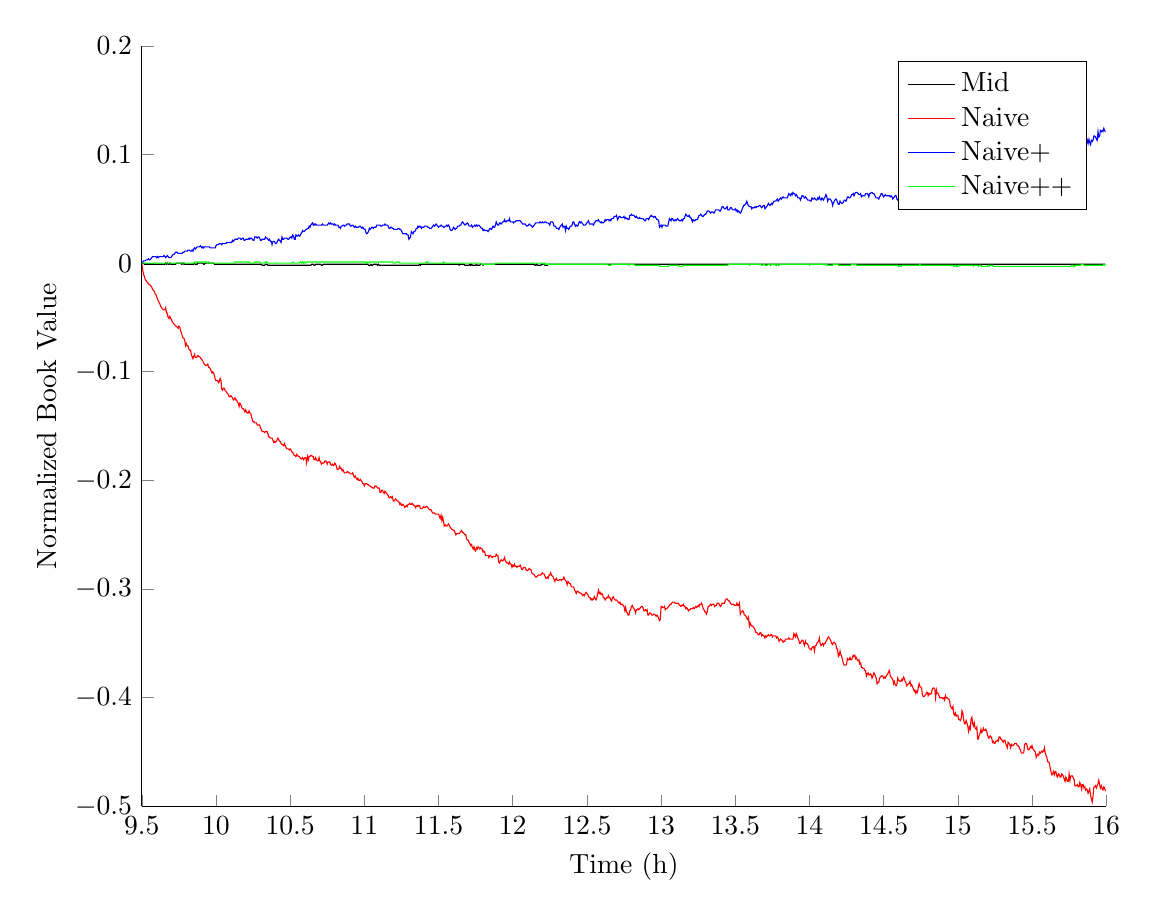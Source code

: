 % This file was created by matlab2tikz.
%
%The latest updates can be retrieved from
%  http://www.mathworks.com/matlabcentral/fileexchange/22022-matlab2tikz-matlab2tikz
%where you can also make suggestions and rate matlab2tikz.
%
\begin{tikzpicture}

\begin{axis}[%
width=4.822in,
height=3.803in,
at={(0.809in,0.513in)},
scale only axis,
every outer x axis line/.append style={black},
every x tick label/.append style={font=\color{black}},
xmin=9.5,
xmax=16,
xlabel={Time (h)},
every outer y axis line/.append style={black},
every y tick label/.append style={font=\color{black}},
ymin=-0.5,
ymax=0.2,
ylabel={Normalized Book Value},
axis background/.style={fill=white},
axis x line*=bottom,
axis y line*=left,
legend style={legend cell align=left,align=left,draw=black}
]
\addplot [color=black,solid]
  table[row sep=crcr]{%
9.5	0\\
9.506	-0.0\\
9.511	-0.0\\
9.517	-0.001\\
9.523	-0.001\\
9.528	-0.001\\
9.534	-0.001\\
9.539	-0.001\\
9.545	-0.001\\
9.55	-0.001\\
9.556	-0.001\\
9.561	-0.001\\
9.567	-0.001\\
9.572	-0.001\\
9.578	-0.001\\
9.584	-0.001\\
9.589	-0.001\\
9.595	-0.001\\
9.6	-0.001\\
9.606	-0.001\\
9.611	-0.001\\
9.617	-0.001\\
9.623	-0.001\\
9.628	-0.001\\
9.634	-0.001\\
9.639	-0.001\\
9.645	-0.001\\
9.65	-0.001\\
9.656	-0.001\\
9.661	-0.0\\
9.667	-0.001\\
9.672	-0.0\\
9.678	-0.001\\
9.684	-0.001\\
9.689	-0.0\\
9.695	-0.001\\
9.7	-0.001\\
9.706	-0.001\\
9.711	-0.001\\
9.717	-0.001\\
9.723	-0.001\\
9.728	-0.001\\
9.734	-0.0\\
9.739	-0.0\\
9.745	-0.0\\
9.75	-0.0\\
9.756	-0.0\\
9.761	-0.0\\
9.767	-0.001\\
9.773	-0.0\\
9.778	-0.001\\
9.784	-0.0\\
9.789	-0.001\\
9.795	-0.001\\
9.8	-0.001\\
9.806	-0.001\\
9.811	-0.001\\
9.817	-0.001\\
9.822	-0.001\\
9.828	-0.001\\
9.834	-0.001\\
9.839	-0.001\\
9.845	-0.001\\
9.85	-0.001\\
9.856	-0.0\\
9.861	-0.001\\
9.867	-0.001\\
9.873	-0.001\\
9.878	-0.0\\
9.884	-0.0\\
9.889	-0.0\\
9.895	-0.0\\
9.9	-0.0\\
9.906	-0.0\\
9.911	-0.0\\
9.917	-0.001\\
9.922	-0.001\\
9.928	-0.0\\
9.934	-0.0\\
9.939	-0.0\\
9.945	-0.0\\
9.95	-0.0\\
9.956	-0.0\\
9.961	-0.0\\
9.967	-0.0\\
9.973	-0.0\\
9.978	-0.0\\
9.984	-0.0\\
9.989	-0.001\\
9.995	-0.001\\
10.0	-0.001\\
10.006	-0.001\\
10.011	-0.001\\
10.017	-0.001\\
10.023	-0.001\\
10.028	-0.001\\
10.034	-0.001\\
10.039	-0.001\\
10.045	-0.001\\
10.05	-0.001\\
10.056	-0.001\\
10.061	-0.001\\
10.067	-0.001\\
10.072	-0.001\\
10.078	-0.001\\
10.084	-0.001\\
10.089	-0.001\\
10.095	-0.001\\
10.1	-0.001\\
10.106	-0.001\\
10.111	-0.001\\
10.117	-0.001\\
10.123	-0.001\\
10.128	-0.001\\
10.134	-0.001\\
10.139	-0.001\\
10.145	-0.001\\
10.15	-0.001\\
10.156	-0.001\\
10.161	-0.001\\
10.167	-0.001\\
10.172	-0.001\\
10.178	-0.001\\
10.184	-0.001\\
10.189	-0.001\\
10.195	-0.001\\
10.2	-0.001\\
10.206	-0.001\\
10.211	-0.001\\
10.217	-0.001\\
10.223	-0.001\\
10.228	-0.001\\
10.234	-0.001\\
10.239	-0.001\\
10.245	-0.001\\
10.25	-0.001\\
10.256	-0.001\\
10.261	-0.001\\
10.267	-0.001\\
10.273	-0.001\\
10.278	-0.001\\
10.284	-0.001\\
10.289	-0.001\\
10.295	-0.001\\
10.3	-0.001\\
10.306	-0.001\\
10.311	-0.002\\
10.317	-0.002\\
10.322	-0.002\\
10.328	-0.002\\
10.334	-0.001\\
10.339	-0.001\\
10.345	-0.001\\
10.35	-0.002\\
10.356	-0.002\\
10.361	-0.002\\
10.367	-0.002\\
10.373	-0.002\\
10.378	-0.002\\
10.384	-0.002\\
10.389	-0.002\\
10.395	-0.002\\
10.4	-0.002\\
10.406	-0.002\\
10.411	-0.002\\
10.417	-0.002\\
10.422	-0.002\\
10.428	-0.002\\
10.434	-0.002\\
10.439	-0.002\\
10.445	-0.002\\
10.45	-0.002\\
10.456	-0.002\\
10.461	-0.002\\
10.467	-0.002\\
10.473	-0.002\\
10.478	-0.002\\
10.484	-0.002\\
10.489	-0.002\\
10.495	-0.002\\
10.5	-0.002\\
10.506	-0.002\\
10.511	-0.002\\
10.517	-0.002\\
10.523	-0.002\\
10.528	-0.002\\
10.534	-0.002\\
10.539	-0.002\\
10.545	-0.002\\
10.55	-0.002\\
10.556	-0.002\\
10.561	-0.002\\
10.567	-0.002\\
10.572	-0.002\\
10.578	-0.002\\
10.584	-0.002\\
10.589	-0.002\\
10.595	-0.002\\
10.6	-0.002\\
10.606	-0.002\\
10.611	-0.002\\
10.617	-0.002\\
10.623	-0.002\\
10.628	-0.002\\
10.634	-0.002\\
10.639	-0.002\\
10.645	-0.001\\
10.65	-0.001\\
10.656	-0.001\\
10.661	-0.002\\
10.667	-0.002\\
10.672	-0.001\\
10.678	-0.001\\
10.684	-0.001\\
10.689	-0.001\\
10.695	-0.001\\
10.7	-0.001\\
10.706	-0.001\\
10.711	-0.002\\
10.717	-0.002\\
10.723	-0.001\\
10.728	-0.001\\
10.734	-0.001\\
10.739	-0.001\\
10.745	-0.001\\
10.75	-0.001\\
10.756	-0.001\\
10.761	-0.001\\
10.767	-0.001\\
10.773	-0.001\\
10.778	-0.001\\
10.784	-0.001\\
10.789	-0.001\\
10.795	-0.001\\
10.8	-0.001\\
10.806	-0.001\\
10.811	-0.001\\
10.817	-0.001\\
10.822	-0.001\\
10.828	-0.001\\
10.834	-0.001\\
10.839	-0.001\\
10.845	-0.001\\
10.85	-0.001\\
10.856	-0.001\\
10.861	-0.001\\
10.867	-0.001\\
10.873	-0.001\\
10.878	-0.001\\
10.884	-0.001\\
10.889	-0.001\\
10.895	-0.001\\
10.9	-0.001\\
10.906	-0.001\\
10.911	-0.001\\
10.917	-0.001\\
10.922	-0.001\\
10.928	-0.001\\
10.934	-0.001\\
10.939	-0.001\\
10.945	-0.001\\
10.95	-0.001\\
10.956	-0.001\\
10.961	-0.001\\
10.967	-0.001\\
10.973	-0.001\\
10.978	-0.001\\
10.984	-0.001\\
10.989	-0.001\\
10.995	-0.001\\
11.0	-0.001\\
11.006	-0.001\\
11.011	-0.001\\
11.017	-0.001\\
11.023	-0.001\\
11.028	-0.002\\
11.034	-0.002\\
11.039	-0.002\\
11.045	-0.001\\
11.05	-0.002\\
11.056	-0.002\\
11.061	-0.001\\
11.067	-0.001\\
11.072	-0.001\\
11.078	-0.001\\
11.084	-0.001\\
11.089	-0.002\\
11.095	-0.001\\
11.1	-0.002\\
11.106	-0.002\\
11.111	-0.002\\
11.117	-0.002\\
11.123	-0.002\\
11.128	-0.002\\
11.134	-0.002\\
11.139	-0.002\\
11.145	-0.002\\
11.15	-0.002\\
11.156	-0.002\\
11.161	-0.002\\
11.167	-0.002\\
11.172	-0.002\\
11.178	-0.002\\
11.184	-0.002\\
11.189	-0.002\\
11.195	-0.002\\
11.2	-0.002\\
11.206	-0.002\\
11.211	-0.002\\
11.217	-0.002\\
11.223	-0.002\\
11.228	-0.002\\
11.234	-0.002\\
11.239	-0.002\\
11.245	-0.002\\
11.25	-0.002\\
11.256	-0.002\\
11.261	-0.002\\
11.267	-0.002\\
11.273	-0.002\\
11.278	-0.002\\
11.284	-0.002\\
11.289	-0.002\\
11.295	-0.002\\
11.3	-0.002\\
11.306	-0.002\\
11.311	-0.002\\
11.317	-0.002\\
11.322	-0.002\\
11.328	-0.002\\
11.334	-0.002\\
11.339	-0.002\\
11.345	-0.002\\
11.35	-0.002\\
11.356	-0.002\\
11.361	-0.002\\
11.367	-0.002\\
11.373	-0.001\\
11.378	-0.002\\
11.384	-0.001\\
11.389	-0.001\\
11.395	-0.001\\
11.4	-0.001\\
11.406	-0.001\\
11.411	-0.001\\
11.417	-0.001\\
11.422	-0.001\\
11.428	-0.001\\
11.434	-0.001\\
11.439	-0.001\\
11.445	-0.001\\
11.45	-0.001\\
11.456	-0.001\\
11.461	-0.001\\
11.467	-0.001\\
11.473	-0.001\\
11.478	-0.001\\
11.484	-0.001\\
11.489	-0.001\\
11.495	-0.001\\
11.5	-0.001\\
11.506	-0.001\\
11.511	-0.001\\
11.517	-0.001\\
11.523	-0.001\\
11.528	-0.001\\
11.534	-0.001\\
11.539	-0.001\\
11.545	-0.001\\
11.55	-0.001\\
11.556	-0.001\\
11.561	-0.001\\
11.567	-0.001\\
11.572	-0.001\\
11.578	-0.001\\
11.584	-0.001\\
11.589	-0.001\\
11.595	-0.001\\
11.6	-0.001\\
11.606	-0.001\\
11.611	-0.001\\
11.617	-0.001\\
11.623	-0.001\\
11.628	-0.001\\
11.634	-0.001\\
11.639	-0.002\\
11.645	-0.001\\
11.65	-0.001\\
11.656	-0.001\\
11.661	-0.001\\
11.667	-0.001\\
11.672	-0.001\\
11.678	-0.002\\
11.684	-0.002\\
11.689	-0.002\\
11.695	-0.002\\
11.7	-0.002\\
11.706	-0.002\\
11.711	-0.001\\
11.717	-0.002\\
11.723	-0.001\\
11.728	-0.002\\
11.734	-0.002\\
11.739	-0.002\\
11.745	-0.002\\
11.75	-0.002\\
11.756	-0.001\\
11.761	-0.002\\
11.767	-0.002\\
11.773	-0.002\\
11.778	-0.002\\
11.784	-0.001\\
11.789	-0.001\\
11.795	-0.001\\
11.8	-0.002\\
11.806	-0.001\\
11.811	-0.001\\
11.817	-0.001\\
11.822	-0.001\\
11.828	-0.001\\
11.834	-0.001\\
11.839	-0.001\\
11.845	-0.001\\
11.85	-0.001\\
11.856	-0.001\\
11.861	-0.001\\
11.867	-0.001\\
11.873	-0.001\\
11.878	-0.001\\
11.884	-0.001\\
11.889	-0.001\\
11.895	-0.001\\
11.9	-0.001\\
11.906	-0.001\\
11.911	-0.001\\
11.917	-0.001\\
11.922	-0.001\\
11.928	-0.001\\
11.934	-0.001\\
11.939	-0.001\\
11.945	-0.001\\
11.95	-0.001\\
11.956	-0.001\\
11.961	-0.001\\
11.967	-0.001\\
11.973	-0.001\\
11.978	-0.001\\
11.984	-0.001\\
11.989	-0.001\\
11.995	-0.001\\
12.0	-0.001\\
12.006	-0.001\\
12.011	-0.001\\
12.017	-0.001\\
12.023	-0.001\\
12.028	-0.001\\
12.034	-0.001\\
12.039	-0.001\\
12.045	-0.001\\
12.05	-0.001\\
12.056	-0.001\\
12.061	-0.001\\
12.067	-0.001\\
12.072	-0.001\\
12.078	-0.001\\
12.084	-0.001\\
12.089	-0.001\\
12.095	-0.001\\
12.1	-0.001\\
12.106	-0.001\\
12.111	-0.001\\
12.117	-0.001\\
12.123	-0.001\\
12.128	-0.001\\
12.134	-0.001\\
12.139	-0.001\\
12.145	-0.001\\
12.15	-0.002\\
12.156	-0.002\\
12.161	-0.001\\
12.167	-0.002\\
12.172	-0.002\\
12.178	-0.002\\
12.184	-0.002\\
12.189	-0.002\\
12.195	-0.001\\
12.2	-0.001\\
12.206	-0.001\\
12.211	-0.001\\
12.217	-0.002\\
12.223	-0.002\\
12.228	-0.002\\
12.234	-0.002\\
12.239	-0.001\\
12.245	-0.001\\
12.25	-0.001\\
12.256	-0.001\\
12.261	-0.001\\
12.267	-0.001\\
12.273	-0.001\\
12.278	-0.001\\
12.284	-0.001\\
12.289	-0.001\\
12.295	-0.001\\
12.3	-0.001\\
12.306	-0.001\\
12.311	-0.001\\
12.317	-0.001\\
12.322	-0.001\\
12.328	-0.001\\
12.334	-0.001\\
12.339	-0.001\\
12.345	-0.001\\
12.35	-0.001\\
12.356	-0.001\\
12.361	-0.001\\
12.367	-0.001\\
12.373	-0.001\\
12.378	-0.001\\
12.384	-0.001\\
12.389	-0.001\\
12.395	-0.001\\
12.4	-0.001\\
12.406	-0.001\\
12.411	-0.001\\
12.417	-0.001\\
12.422	-0.001\\
12.428	-0.001\\
12.434	-0.001\\
12.439	-0.001\\
12.445	-0.001\\
12.45	-0.001\\
12.456	-0.001\\
12.461	-0.001\\
12.467	-0.001\\
12.473	-0.001\\
12.478	-0.001\\
12.484	-0.001\\
12.489	-0.001\\
12.495	-0.001\\
12.5	-0.001\\
12.506	-0.001\\
12.511	-0.001\\
12.517	-0.001\\
12.523	-0.001\\
12.528	-0.001\\
12.534	-0.001\\
12.539	-0.001\\
12.545	-0.001\\
12.55	-0.001\\
12.556	-0.001\\
12.561	-0.001\\
12.567	-0.001\\
12.572	-0.001\\
12.578	-0.001\\
12.584	-0.001\\
12.589	-0.001\\
12.595	-0.001\\
12.6	-0.001\\
12.606	-0.001\\
12.611	-0.001\\
12.617	-0.001\\
12.623	-0.001\\
12.628	-0.001\\
12.634	-0.001\\
12.639	-0.001\\
12.645	-0.001\\
12.65	-0.001\\
12.656	-0.001\\
12.661	-0.001\\
12.667	-0.001\\
12.672	-0.001\\
12.678	-0.001\\
12.684	-0.001\\
12.689	-0.001\\
12.695	-0.001\\
12.7	-0.001\\
12.706	-0.001\\
12.711	-0.001\\
12.717	-0.001\\
12.723	-0.001\\
12.728	-0.001\\
12.734	-0.001\\
12.739	-0.001\\
12.745	-0.001\\
12.75	-0.001\\
12.756	-0.001\\
12.761	-0.001\\
12.767	-0.001\\
12.773	-0.001\\
12.778	-0.001\\
12.784	-0.001\\
12.789	-0.001\\
12.795	-0.001\\
12.8	-0.001\\
12.806	-0.001\\
12.811	-0.001\\
12.817	-0.001\\
12.822	-0.001\\
12.828	-0.001\\
12.834	-0.001\\
12.839	-0.001\\
12.845	-0.001\\
12.85	-0.001\\
12.856	-0.001\\
12.861	-0.001\\
12.867	-0.001\\
12.873	-0.001\\
12.878	-0.001\\
12.884	-0.001\\
12.889	-0.001\\
12.895	-0.001\\
12.9	-0.001\\
12.906	-0.001\\
12.911	-0.001\\
12.917	-0.001\\
12.922	-0.001\\
12.928	-0.001\\
12.934	-0.001\\
12.939	-0.001\\
12.945	-0.001\\
12.95	-0.001\\
12.956	-0.001\\
12.961	-0.001\\
12.967	-0.001\\
12.973	-0.001\\
12.978	-0.001\\
12.984	-0.001\\
12.989	-0.001\\
12.995	-0.001\\
13.0	-0.001\\
13.006	-0.001\\
13.011	-0.001\\
13.017	-0.001\\
13.023	-0.001\\
13.028	-0.001\\
13.034	-0.001\\
13.039	-0.001\\
13.045	-0.001\\
13.05	-0.001\\
13.056	-0.001\\
13.061	-0.001\\
13.067	-0.001\\
13.072	-0.001\\
13.078	-0.001\\
13.084	-0.001\\
13.089	-0.001\\
13.095	-0.001\\
13.1	-0.001\\
13.106	-0.001\\
13.111	-0.001\\
13.117	-0.001\\
13.123	-0.001\\
13.128	-0.001\\
13.134	-0.001\\
13.139	-0.001\\
13.145	-0.001\\
13.15	-0.001\\
13.156	-0.001\\
13.161	-0.001\\
13.167	-0.001\\
13.172	-0.001\\
13.178	-0.001\\
13.184	-0.001\\
13.189	-0.001\\
13.195	-0.001\\
13.2	-0.001\\
13.206	-0.001\\
13.211	-0.001\\
13.217	-0.001\\
13.223	-0.001\\
13.228	-0.001\\
13.234	-0.001\\
13.239	-0.001\\
13.245	-0.001\\
13.25	-0.001\\
13.256	-0.001\\
13.261	-0.001\\
13.267	-0.001\\
13.273	-0.001\\
13.278	-0.001\\
13.284	-0.001\\
13.289	-0.001\\
13.295	-0.001\\
13.3	-0.001\\
13.306	-0.001\\
13.311	-0.001\\
13.317	-0.001\\
13.322	-0.001\\
13.328	-0.001\\
13.334	-0.001\\
13.339	-0.001\\
13.345	-0.001\\
13.35	-0.001\\
13.356	-0.001\\
13.361	-0.001\\
13.367	-0.001\\
13.373	-0.001\\
13.378	-0.001\\
13.384	-0.001\\
13.389	-0.001\\
13.395	-0.001\\
13.4	-0.001\\
13.406	-0.001\\
13.411	-0.001\\
13.417	-0.001\\
13.422	-0.001\\
13.428	-0.001\\
13.434	-0.001\\
13.439	-0.001\\
13.445	-0.001\\
13.45	-0.001\\
13.456	-0.001\\
13.461	-0.001\\
13.467	-0.001\\
13.473	-0.001\\
13.478	-0.001\\
13.484	-0.001\\
13.489	-0.001\\
13.495	-0.001\\
13.5	-0.001\\
13.506	-0.001\\
13.511	-0.001\\
13.517	-0.001\\
13.523	-0.001\\
13.528	-0.001\\
13.534	-0.001\\
13.539	-0.001\\
13.545	-0.001\\
13.55	-0.001\\
13.556	-0.001\\
13.561	-0.001\\
13.567	-0.001\\
13.572	-0.001\\
13.578	-0.001\\
13.584	-0.001\\
13.589	-0.001\\
13.595	-0.001\\
13.6	-0.001\\
13.606	-0.001\\
13.611	-0.001\\
13.617	-0.001\\
13.623	-0.001\\
13.628	-0.001\\
13.634	-0.001\\
13.639	-0.001\\
13.645	-0.001\\
13.65	-0.001\\
13.656	-0.001\\
13.661	-0.001\\
13.667	-0.001\\
13.672	-0.001\\
13.678	-0.001\\
13.684	-0.001\\
13.689	-0.001\\
13.695	-0.001\\
13.7	-0.001\\
13.706	-0.001\\
13.711	-0.001\\
13.717	-0.001\\
13.723	-0.001\\
13.728	-0.001\\
13.734	-0.001\\
13.739	-0.001\\
13.745	-0.001\\
13.75	-0.001\\
13.756	-0.001\\
13.761	-0.001\\
13.767	-0.001\\
13.773	-0.001\\
13.778	-0.001\\
13.784	-0.001\\
13.789	-0.001\\
13.795	-0.001\\
13.8	-0.001\\
13.806	-0.001\\
13.811	-0.001\\
13.817	-0.001\\
13.822	-0.001\\
13.828	-0.001\\
13.834	-0.001\\
13.839	-0.001\\
13.845	-0.001\\
13.85	-0.001\\
13.856	-0.001\\
13.861	-0.001\\
13.867	-0.001\\
13.873	-0.001\\
13.878	-0.001\\
13.884	-0.001\\
13.889	-0.001\\
13.895	-0.001\\
13.9	-0.001\\
13.906	-0.001\\
13.911	-0.001\\
13.917	-0.001\\
13.922	-0.001\\
13.928	-0.001\\
13.934	-0.001\\
13.939	-0.001\\
13.945	-0.001\\
13.95	-0.001\\
13.956	-0.001\\
13.961	-0.001\\
13.967	-0.001\\
13.973	-0.001\\
13.978	-0.001\\
13.984	-0.001\\
13.989	-0.001\\
13.995	-0.001\\
14.0	-0.001\\
14.006	-0.001\\
14.011	-0.001\\
14.017	-0.001\\
14.023	-0.001\\
14.028	-0.001\\
14.034	-0.001\\
14.039	-0.001\\
14.045	-0.001\\
14.05	-0.001\\
14.056	-0.001\\
14.061	-0.001\\
14.067	-0.001\\
14.072	-0.001\\
14.078	-0.001\\
14.084	-0.001\\
14.089	-0.001\\
14.095	-0.001\\
14.1	-0.001\\
14.106	-0.001\\
14.111	-0.001\\
14.117	-0.001\\
14.123	-0.001\\
14.128	-0.001\\
14.134	-0.001\\
14.139	-0.001\\
14.145	-0.001\\
14.15	-0.001\\
14.156	-0.001\\
14.161	-0.001\\
14.167	-0.001\\
14.172	-0.001\\
14.178	-0.001\\
14.184	-0.001\\
14.189	-0.001\\
14.195	-0.001\\
14.2	-0.001\\
14.206	-0.001\\
14.211	-0.001\\
14.217	-0.001\\
14.223	-0.001\\
14.228	-0.001\\
14.234	-0.001\\
14.239	-0.001\\
14.245	-0.001\\
14.25	-0.001\\
14.256	-0.001\\
14.261	-0.001\\
14.267	-0.001\\
14.273	-0.001\\
14.278	-0.001\\
14.284	-0.001\\
14.289	-0.001\\
14.295	-0.001\\
14.3	-0.001\\
14.306	-0.001\\
14.311	-0.001\\
14.317	-0.001\\
14.322	-0.001\\
14.328	-0.001\\
14.334	-0.001\\
14.339	-0.001\\
14.345	-0.001\\
14.35	-0.001\\
14.356	-0.001\\
14.361	-0.001\\
14.367	-0.001\\
14.373	-0.001\\
14.378	-0.001\\
14.384	-0.001\\
14.389	-0.001\\
14.395	-0.001\\
14.4	-0.001\\
14.406	-0.001\\
14.411	-0.001\\
14.417	-0.001\\
14.422	-0.001\\
14.428	-0.001\\
14.434	-0.001\\
14.439	-0.001\\
14.445	-0.001\\
14.45	-0.001\\
14.456	-0.001\\
14.461	-0.001\\
14.467	-0.001\\
14.473	-0.001\\
14.478	-0.001\\
14.484	-0.001\\
14.489	-0.001\\
14.495	-0.001\\
14.5	-0.001\\
14.506	-0.001\\
14.511	-0.001\\
14.517	-0.001\\
14.523	-0.001\\
14.528	-0.001\\
14.534	-0.001\\
14.539	-0.001\\
14.545	-0.001\\
14.55	-0.001\\
14.556	-0.001\\
14.561	-0.001\\
14.567	-0.001\\
14.572	-0.001\\
14.578	-0.001\\
14.584	-0.001\\
14.589	-0.001\\
14.595	-0.001\\
14.6	-0.001\\
14.606	-0.001\\
14.611	-0.001\\
14.617	-0.001\\
14.623	-0.001\\
14.628	-0.001\\
14.634	-0.001\\
14.639	-0.001\\
14.645	-0.001\\
14.65	-0.001\\
14.656	-0.001\\
14.661	-0.001\\
14.667	-0.001\\
14.672	-0.001\\
14.678	-0.001\\
14.684	-0.001\\
14.689	-0.001\\
14.695	-0.001\\
14.7	-0.001\\
14.706	-0.001\\
14.711	-0.001\\
14.717	-0.001\\
14.723	-0.001\\
14.728	-0.001\\
14.734	-0.001\\
14.739	-0.001\\
14.745	-0.001\\
14.75	-0.001\\
14.756	-0.001\\
14.761	-0.001\\
14.767	-0.001\\
14.773	-0.001\\
14.778	-0.001\\
14.784	-0.001\\
14.789	-0.001\\
14.795	-0.001\\
14.8	-0.001\\
14.806	-0.001\\
14.811	-0.001\\
14.817	-0.001\\
14.822	-0.001\\
14.828	-0.001\\
14.834	-0.001\\
14.839	-0.001\\
14.845	-0.001\\
14.85	-0.001\\
14.856	-0.001\\
14.861	-0.001\\
14.867	-0.001\\
14.873	-0.001\\
14.878	-0.001\\
14.884	-0.001\\
14.889	-0.001\\
14.895	-0.001\\
14.9	-0.001\\
14.906	-0.001\\
14.911	-0.001\\
14.917	-0.001\\
14.922	-0.001\\
14.928	-0.001\\
14.934	-0.001\\
14.939	-0.001\\
14.945	-0.001\\
14.95	-0.001\\
14.956	-0.001\\
14.961	-0.001\\
14.967	-0.001\\
14.973	-0.001\\
14.978	-0.001\\
14.984	-0.001\\
14.989	-0.001\\
14.995	-0.001\\
15.0	-0.001\\
15.006	-0.001\\
15.011	-0.001\\
15.017	-0.001\\
15.023	-0.001\\
15.028	-0.001\\
15.034	-0.001\\
15.039	-0.001\\
15.045	-0.001\\
15.05	-0.001\\
15.056	-0.001\\
15.061	-0.001\\
15.067	-0.001\\
15.072	-0.001\\
15.078	-0.001\\
15.084	-0.001\\
15.089	-0.001\\
15.095	-0.001\\
15.1	-0.001\\
15.106	-0.001\\
15.111	-0.001\\
15.117	-0.001\\
15.123	-0.001\\
15.128	-0.001\\
15.134	-0.001\\
15.139	-0.001\\
15.145	-0.001\\
15.15	-0.001\\
15.156	-0.001\\
15.161	-0.001\\
15.167	-0.001\\
15.172	-0.001\\
15.178	-0.001\\
15.184	-0.001\\
15.189	-0.001\\
15.195	-0.001\\
15.2	-0.001\\
15.206	-0.001\\
15.211	-0.001\\
15.217	-0.001\\
15.223	-0.001\\
15.228	-0.001\\
15.234	-0.001\\
15.239	-0.001\\
15.245	-0.001\\
15.25	-0.001\\
15.256	-0.001\\
15.261	-0.001\\
15.267	-0.001\\
15.273	-0.001\\
15.278	-0.001\\
15.284	-0.001\\
15.289	-0.001\\
15.295	-0.001\\
15.3	-0.001\\
15.306	-0.001\\
15.311	-0.001\\
15.317	-0.001\\
15.322	-0.001\\
15.328	-0.001\\
15.334	-0.001\\
15.339	-0.001\\
15.345	-0.001\\
15.35	-0.001\\
15.356	-0.001\\
15.361	-0.001\\
15.367	-0.001\\
15.373	-0.001\\
15.378	-0.001\\
15.384	-0.001\\
15.389	-0.001\\
15.395	-0.001\\
15.4	-0.001\\
15.406	-0.001\\
15.411	-0.001\\
15.417	-0.001\\
15.422	-0.001\\
15.428	-0.001\\
15.434	-0.001\\
15.439	-0.001\\
15.445	-0.001\\
15.45	-0.001\\
15.456	-0.001\\
15.461	-0.001\\
15.467	-0.001\\
15.473	-0.001\\
15.478	-0.001\\
15.484	-0.001\\
15.489	-0.001\\
15.495	-0.001\\
15.5	-0.001\\
15.506	-0.001\\
15.511	-0.001\\
15.517	-0.001\\
15.523	-0.001\\
15.528	-0.001\\
15.534	-0.001\\
15.539	-0.001\\
15.545	-0.001\\
15.55	-0.001\\
15.556	-0.001\\
15.561	-0.001\\
15.567	-0.001\\
15.572	-0.001\\
15.578	-0.001\\
15.584	-0.001\\
15.589	-0.001\\
15.595	-0.001\\
15.6	-0.001\\
15.606	-0.001\\
15.611	-0.001\\
15.617	-0.001\\
15.623	-0.001\\
15.628	-0.001\\
15.634	-0.001\\
15.639	-0.001\\
15.645	-0.001\\
15.65	-0.001\\
15.656	-0.001\\
15.661	-0.001\\
15.667	-0.001\\
15.672	-0.001\\
15.678	-0.001\\
15.684	-0.001\\
15.689	-0.001\\
15.695	-0.001\\
15.7	-0.001\\
15.706	-0.001\\
15.711	-0.001\\
15.717	-0.001\\
15.723	-0.001\\
15.728	-0.001\\
15.734	-0.001\\
15.739	-0.001\\
15.745	-0.001\\
15.75	-0.001\\
15.756	-0.001\\
15.761	-0.001\\
15.767	-0.001\\
15.773	-0.001\\
15.778	-0.001\\
15.784	-0.001\\
15.789	-0.001\\
15.795	-0.001\\
15.8	-0.001\\
15.806	-0.001\\
15.811	-0.001\\
15.817	-0.001\\
15.822	-0.001\\
15.828	-0.001\\
15.834	-0.001\\
15.839	-0.001\\
15.845	-0.001\\
15.85	-0.001\\
15.856	-0.001\\
15.861	-0.001\\
15.867	-0.001\\
15.873	-0.001\\
15.878	-0.001\\
15.884	-0.001\\
15.889	-0.001\\
15.895	-0.001\\
15.9	-0.001\\
15.906	-0.001\\
15.911	-0.001\\
15.917	-0.001\\
15.922	-0.001\\
15.928	-0.001\\
15.934	-0.001\\
15.939	-0.001\\
15.945	-0.001\\
15.95	-0.001\\
15.956	-0.001\\
15.961	-0.001\\
15.967	-0.001\\
15.973	-0.001\\
15.978	-0.001\\
15.984	-0.001\\
15.989	-0.001\\
15.995	-0.001\\
};
\addlegendentry{Mid};

\addplot [color=red,solid]
  table[row sep=crcr]{%
9.5	0\\
9.506	-0.006\\
9.511	-0.01\\
9.517	-0.012\\
9.523	-0.015\\
9.528	-0.016\\
9.534	-0.017\\
9.539	-0.018\\
9.545	-0.019\\
9.55	-0.02\\
9.556	-0.02\\
9.561	-0.021\\
9.567	-0.022\\
9.572	-0.024\\
9.578	-0.025\\
9.584	-0.026\\
9.589	-0.028\\
9.595	-0.029\\
9.6	-0.031\\
9.606	-0.033\\
9.611	-0.035\\
9.617	-0.036\\
9.623	-0.038\\
9.628	-0.04\\
9.634	-0.041\\
9.639	-0.042\\
9.645	-0.043\\
9.65	-0.043\\
9.656	-0.043\\
9.661	-0.041\\
9.667	-0.046\\
9.672	-0.046\\
9.678	-0.05\\
9.684	-0.051\\
9.689	-0.049\\
9.695	-0.051\\
9.7	-0.052\\
9.706	-0.054\\
9.711	-0.055\\
9.717	-0.056\\
9.723	-0.057\\
9.728	-0.058\\
9.734	-0.058\\
9.739	-0.059\\
9.745	-0.06\\
9.75	-0.058\\
9.756	-0.059\\
9.761	-0.062\\
9.767	-0.064\\
9.773	-0.067\\
9.778	-0.069\\
9.784	-0.069\\
9.789	-0.071\\
9.795	-0.076\\
9.8	-0.074\\
9.806	-0.076\\
9.811	-0.076\\
9.817	-0.079\\
9.822	-0.08\\
9.828	-0.08\\
9.834	-0.084\\
9.839	-0.086\\
9.845	-0.088\\
9.85	-0.086\\
9.856	-0.084\\
9.861	-0.087\\
9.867	-0.087\\
9.873	-0.086\\
9.878	-0.085\\
9.884	-0.086\\
9.889	-0.086\\
9.895	-0.087\\
9.9	-0.088\\
9.906	-0.089\\
9.911	-0.09\\
9.917	-0.092\\
9.922	-0.093\\
9.928	-0.094\\
9.934	-0.094\\
9.939	-0.094\\
9.945	-0.093\\
9.95	-0.096\\
9.956	-0.096\\
9.961	-0.097\\
9.967	-0.099\\
9.973	-0.101\\
9.978	-0.1\\
9.984	-0.101\\
9.989	-0.103\\
9.995	-0.107\\
10.0	-0.108\\
10.006	-0.108\\
10.011	-0.108\\
10.017	-0.11\\
10.023	-0.109\\
10.028	-0.106\\
10.034	-0.108\\
10.039	-0.116\\
10.045	-0.117\\
10.05	-0.115\\
10.056	-0.115\\
10.061	-0.117\\
10.067	-0.118\\
10.072	-0.119\\
10.078	-0.12\\
10.084	-0.121\\
10.089	-0.123\\
10.095	-0.123\\
10.1	-0.122\\
10.106	-0.123\\
10.111	-0.124\\
10.117	-0.126\\
10.123	-0.125\\
10.128	-0.124\\
10.134	-0.126\\
10.139	-0.126\\
10.145	-0.128\\
10.15	-0.129\\
10.156	-0.132\\
10.161	-0.129\\
10.167	-0.13\\
10.172	-0.132\\
10.178	-0.134\\
10.184	-0.134\\
10.189	-0.135\\
10.195	-0.137\\
10.2	-0.135\\
10.206	-0.137\\
10.211	-0.138\\
10.217	-0.138\\
10.223	-0.136\\
10.228	-0.138\\
10.234	-0.138\\
10.239	-0.141\\
10.245	-0.144\\
10.25	-0.146\\
10.256	-0.146\\
10.261	-0.147\\
10.267	-0.147\\
10.273	-0.147\\
10.278	-0.149\\
10.284	-0.149\\
10.289	-0.149\\
10.295	-0.149\\
10.3	-0.152\\
10.306	-0.153\\
10.311	-0.155\\
10.317	-0.155\\
10.322	-0.155\\
10.328	-0.156\\
10.334	-0.155\\
10.339	-0.155\\
10.345	-0.155\\
10.35	-0.157\\
10.356	-0.16\\
10.361	-0.16\\
10.367	-0.161\\
10.373	-0.161\\
10.378	-0.161\\
10.384	-0.163\\
10.389	-0.165\\
10.395	-0.164\\
10.4	-0.165\\
10.406	-0.164\\
10.411	-0.163\\
10.417	-0.161\\
10.422	-0.162\\
10.428	-0.164\\
10.434	-0.164\\
10.439	-0.166\\
10.445	-0.167\\
10.45	-0.167\\
10.456	-0.168\\
10.461	-0.166\\
10.467	-0.168\\
10.473	-0.17\\
10.478	-0.171\\
10.484	-0.171\\
10.489	-0.171\\
10.495	-0.172\\
10.5	-0.171\\
10.506	-0.172\\
10.511	-0.174\\
10.517	-0.174\\
10.523	-0.176\\
10.528	-0.177\\
10.534	-0.177\\
10.539	-0.178\\
10.545	-0.176\\
10.55	-0.177\\
10.556	-0.178\\
10.561	-0.178\\
10.567	-0.179\\
10.572	-0.18\\
10.578	-0.18\\
10.584	-0.179\\
10.589	-0.181\\
10.595	-0.18\\
10.6	-0.179\\
10.606	-0.179\\
10.611	-0.184\\
10.617	-0.178\\
10.623	-0.181\\
10.628	-0.178\\
10.634	-0.178\\
10.639	-0.177\\
10.645	-0.177\\
10.65	-0.178\\
10.656	-0.178\\
10.661	-0.181\\
10.667	-0.181\\
10.672	-0.179\\
10.678	-0.181\\
10.684	-0.182\\
10.689	-0.182\\
10.695	-0.179\\
10.7	-0.182\\
10.706	-0.183\\
10.711	-0.185\\
10.717	-0.184\\
10.723	-0.184\\
10.728	-0.184\\
10.734	-0.182\\
10.739	-0.182\\
10.745	-0.183\\
10.75	-0.185\\
10.756	-0.183\\
10.761	-0.183\\
10.767	-0.183\\
10.773	-0.185\\
10.778	-0.186\\
10.784	-0.185\\
10.789	-0.186\\
10.795	-0.186\\
10.8	-0.184\\
10.806	-0.185\\
10.811	-0.187\\
10.817	-0.19\\
10.822	-0.19\\
10.828	-0.189\\
10.834	-0.187\\
10.839	-0.189\\
10.845	-0.189\\
10.85	-0.191\\
10.856	-0.19\\
10.861	-0.192\\
10.867	-0.193\\
10.873	-0.193\\
10.878	-0.193\\
10.884	-0.192\\
10.889	-0.192\\
10.895	-0.193\\
10.9	-0.193\\
10.906	-0.194\\
10.911	-0.194\\
10.917	-0.194\\
10.922	-0.193\\
10.928	-0.196\\
10.934	-0.197\\
10.939	-0.196\\
10.945	-0.198\\
10.95	-0.199\\
10.956	-0.198\\
10.961	-0.2\\
10.967	-0.2\\
10.973	-0.199\\
10.978	-0.2\\
10.984	-0.201\\
10.989	-0.203\\
10.995	-0.203\\
11.0	-0.205\\
11.006	-0.203\\
11.011	-0.203\\
11.017	-0.203\\
11.023	-0.204\\
11.028	-0.204\\
11.034	-0.205\\
11.039	-0.205\\
11.045	-0.206\\
11.05	-0.206\\
11.056	-0.207\\
11.061	-0.207\\
11.067	-0.207\\
11.072	-0.205\\
11.078	-0.205\\
11.084	-0.206\\
11.089	-0.207\\
11.095	-0.207\\
11.1	-0.207\\
11.106	-0.211\\
11.111	-0.211\\
11.117	-0.209\\
11.123	-0.209\\
11.128	-0.211\\
11.134	-0.212\\
11.139	-0.21\\
11.145	-0.211\\
11.15	-0.212\\
11.156	-0.213\\
11.161	-0.214\\
11.167	-0.216\\
11.172	-0.216\\
11.178	-0.215\\
11.184	-0.216\\
11.189	-0.215\\
11.195	-0.219\\
11.2	-0.219\\
11.206	-0.218\\
11.211	-0.217\\
11.217	-0.218\\
11.223	-0.219\\
11.228	-0.219\\
11.234	-0.22\\
11.239	-0.222\\
11.245	-0.221\\
11.25	-0.223\\
11.256	-0.223\\
11.261	-0.222\\
11.267	-0.223\\
11.273	-0.225\\
11.278	-0.224\\
11.284	-0.223\\
11.289	-0.224\\
11.295	-0.222\\
11.3	-0.222\\
11.306	-0.221\\
11.311	-0.222\\
11.317	-0.222\\
11.322	-0.221\\
11.328	-0.222\\
11.334	-0.223\\
11.339	-0.223\\
11.345	-0.225\\
11.35	-0.224\\
11.356	-0.223\\
11.361	-0.224\\
11.367	-0.223\\
11.373	-0.223\\
11.378	-0.226\\
11.384	-0.226\\
11.389	-0.226\\
11.395	-0.225\\
11.4	-0.224\\
11.406	-0.225\\
11.411	-0.225\\
11.417	-0.224\\
11.422	-0.224\\
11.428	-0.225\\
11.434	-0.226\\
11.439	-0.227\\
11.445	-0.227\\
11.45	-0.227\\
11.456	-0.229\\
11.461	-0.23\\
11.467	-0.23\\
11.473	-0.23\\
11.478	-0.231\\
11.484	-0.231\\
11.489	-0.231\\
11.495	-0.231\\
11.5	-0.231\\
11.506	-0.233\\
11.511	-0.235\\
11.517	-0.232\\
11.523	-0.237\\
11.528	-0.234\\
11.534	-0.238\\
11.539	-0.242\\
11.545	-0.241\\
11.55	-0.242\\
11.556	-0.242\\
11.561	-0.241\\
11.567	-0.24\\
11.572	-0.241\\
11.578	-0.243\\
11.584	-0.244\\
11.589	-0.245\\
11.595	-0.245\\
11.6	-0.246\\
11.606	-0.246\\
11.611	-0.248\\
11.617	-0.25\\
11.623	-0.249\\
11.628	-0.249\\
11.634	-0.249\\
11.639	-0.249\\
11.645	-0.248\\
11.65	-0.247\\
11.656	-0.246\\
11.661	-0.248\\
11.667	-0.248\\
11.672	-0.249\\
11.678	-0.25\\
11.684	-0.25\\
11.689	-0.254\\
11.695	-0.255\\
11.7	-0.255\\
11.706	-0.257\\
11.711	-0.258\\
11.717	-0.26\\
11.723	-0.259\\
11.728	-0.262\\
11.734	-0.263\\
11.739	-0.261\\
11.745	-0.264\\
11.75	-0.265\\
11.756	-0.262\\
11.761	-0.263\\
11.767	-0.261\\
11.773	-0.262\\
11.778	-0.263\\
11.784	-0.262\\
11.789	-0.263\\
11.795	-0.263\\
11.8	-0.266\\
11.806	-0.265\\
11.811	-0.266\\
11.817	-0.269\\
11.822	-0.269\\
11.828	-0.269\\
11.834	-0.269\\
11.839	-0.271\\
11.845	-0.269\\
11.85	-0.269\\
11.856	-0.27\\
11.861	-0.271\\
11.867	-0.27\\
11.873	-0.27\\
11.878	-0.27\\
11.884	-0.27\\
11.889	-0.268\\
11.895	-0.269\\
11.9	-0.269\\
11.906	-0.275\\
11.911	-0.276\\
11.917	-0.274\\
11.922	-0.273\\
11.928	-0.274\\
11.934	-0.274\\
11.939	-0.273\\
11.945	-0.271\\
11.95	-0.274\\
11.956	-0.275\\
11.961	-0.276\\
11.967	-0.276\\
11.973	-0.277\\
11.978	-0.275\\
11.984	-0.277\\
11.989	-0.277\\
11.995	-0.28\\
12.0	-0.278\\
12.006	-0.279\\
12.011	-0.277\\
12.017	-0.279\\
12.023	-0.279\\
12.028	-0.28\\
12.034	-0.279\\
12.039	-0.279\\
12.045	-0.279\\
12.05	-0.278\\
12.056	-0.28\\
12.061	-0.282\\
12.067	-0.282\\
12.072	-0.28\\
12.078	-0.28\\
12.084	-0.28\\
12.089	-0.282\\
12.095	-0.283\\
12.1	-0.283\\
12.106	-0.282\\
12.111	-0.281\\
12.117	-0.282\\
12.123	-0.282\\
12.128	-0.285\\
12.134	-0.286\\
12.139	-0.286\\
12.145	-0.287\\
12.15	-0.288\\
12.156	-0.289\\
12.161	-0.289\\
12.167	-0.288\\
12.172	-0.287\\
12.178	-0.287\\
12.184	-0.287\\
12.189	-0.287\\
12.195	-0.286\\
12.2	-0.285\\
12.206	-0.286\\
12.211	-0.286\\
12.217	-0.288\\
12.223	-0.29\\
12.228	-0.29\\
12.234	-0.289\\
12.239	-0.29\\
12.245	-0.287\\
12.25	-0.287\\
12.256	-0.285\\
12.261	-0.287\\
12.267	-0.288\\
12.273	-0.289\\
12.278	-0.291\\
12.284	-0.293\\
12.289	-0.291\\
12.295	-0.29\\
12.3	-0.292\\
12.306	-0.292\\
12.311	-0.292\\
12.317	-0.291\\
12.322	-0.291\\
12.328	-0.292\\
12.334	-0.291\\
12.339	-0.291\\
12.345	-0.289\\
12.35	-0.291\\
12.356	-0.292\\
12.361	-0.293\\
12.367	-0.296\\
12.373	-0.293\\
12.378	-0.294\\
12.384	-0.295\\
12.389	-0.295\\
12.395	-0.298\\
12.4	-0.298\\
12.406	-0.298\\
12.411	-0.298\\
12.417	-0.301\\
12.422	-0.302\\
12.428	-0.304\\
12.434	-0.302\\
12.439	-0.302\\
12.445	-0.303\\
12.45	-0.303\\
12.456	-0.304\\
12.461	-0.304\\
12.467	-0.305\\
12.473	-0.306\\
12.478	-0.305\\
12.484	-0.306\\
12.489	-0.304\\
12.495	-0.303\\
12.5	-0.304\\
12.506	-0.305\\
12.511	-0.307\\
12.517	-0.308\\
12.523	-0.308\\
12.528	-0.31\\
12.534	-0.309\\
12.539	-0.31\\
12.545	-0.309\\
12.55	-0.307\\
12.556	-0.309\\
12.561	-0.31\\
12.567	-0.308\\
12.572	-0.305\\
12.578	-0.301\\
12.584	-0.304\\
12.589	-0.303\\
12.595	-0.305\\
12.6	-0.304\\
12.606	-0.305\\
12.611	-0.308\\
12.617	-0.308\\
12.623	-0.31\\
12.628	-0.309\\
12.634	-0.308\\
12.639	-0.308\\
12.645	-0.306\\
12.65	-0.308\\
12.656	-0.308\\
12.661	-0.31\\
12.667	-0.311\\
12.672	-0.308\\
12.678	-0.307\\
12.684	-0.309\\
12.689	-0.31\\
12.695	-0.31\\
12.7	-0.31\\
12.706	-0.311\\
12.711	-0.312\\
12.717	-0.313\\
12.723	-0.312\\
12.728	-0.314\\
12.734	-0.314\\
12.739	-0.314\\
12.745	-0.315\\
12.75	-0.316\\
12.756	-0.32\\
12.761	-0.317\\
12.767	-0.321\\
12.773	-0.322\\
12.778	-0.324\\
12.784	-0.324\\
12.789	-0.32\\
12.795	-0.319\\
12.8	-0.316\\
12.806	-0.315\\
12.811	-0.317\\
12.817	-0.318\\
12.822	-0.319\\
12.828	-0.322\\
12.834	-0.319\\
12.839	-0.319\\
12.845	-0.318\\
12.85	-0.319\\
12.856	-0.318\\
12.861	-0.317\\
12.867	-0.316\\
12.873	-0.316\\
12.878	-0.317\\
12.884	-0.32\\
12.889	-0.32\\
12.895	-0.319\\
12.9	-0.32\\
12.906	-0.319\\
12.911	-0.324\\
12.917	-0.324\\
12.922	-0.322\\
12.928	-0.322\\
12.934	-0.323\\
12.939	-0.324\\
12.945	-0.324\\
12.95	-0.323\\
12.956	-0.323\\
12.961	-0.324\\
12.967	-0.325\\
12.973	-0.324\\
12.978	-0.325\\
12.984	-0.327\\
12.989	-0.329\\
12.995	-0.328\\
13.0	-0.316\\
13.006	-0.316\\
13.011	-0.317\\
13.017	-0.317\\
13.023	-0.316\\
13.028	-0.319\\
13.034	-0.318\\
13.039	-0.318\\
13.045	-0.317\\
13.05	-0.316\\
13.056	-0.315\\
13.061	-0.314\\
13.067	-0.314\\
13.072	-0.313\\
13.078	-0.312\\
13.084	-0.312\\
13.089	-0.312\\
13.095	-0.313\\
13.1	-0.313\\
13.106	-0.313\\
13.111	-0.313\\
13.117	-0.313\\
13.123	-0.315\\
13.128	-0.315\\
13.134	-0.316\\
13.139	-0.315\\
13.145	-0.315\\
13.15	-0.314\\
13.156	-0.316\\
13.161	-0.316\\
13.167	-0.318\\
13.172	-0.317\\
13.178	-0.318\\
13.184	-0.32\\
13.189	-0.319\\
13.195	-0.319\\
13.2	-0.318\\
13.206	-0.318\\
13.211	-0.318\\
13.217	-0.317\\
13.223	-0.318\\
13.228	-0.317\\
13.234	-0.316\\
13.239	-0.317\\
13.245	-0.316\\
13.25	-0.315\\
13.256	-0.316\\
13.261	-0.314\\
13.267	-0.314\\
13.273	-0.313\\
13.278	-0.315\\
13.284	-0.318\\
13.289	-0.319\\
13.295	-0.321\\
13.3	-0.321\\
13.306	-0.323\\
13.311	-0.321\\
13.317	-0.316\\
13.322	-0.316\\
13.328	-0.315\\
13.334	-0.314\\
13.339	-0.315\\
13.345	-0.314\\
13.35	-0.314\\
13.356	-0.314\\
13.361	-0.316\\
13.367	-0.315\\
13.373	-0.315\\
13.378	-0.313\\
13.384	-0.313\\
13.389	-0.313\\
13.395	-0.315\\
13.4	-0.316\\
13.406	-0.315\\
13.411	-0.313\\
13.417	-0.313\\
13.422	-0.313\\
13.428	-0.313\\
13.434	-0.31\\
13.439	-0.309\\
13.445	-0.309\\
13.45	-0.31\\
13.456	-0.311\\
13.461	-0.311\\
13.467	-0.313\\
13.473	-0.314\\
13.478	-0.314\\
13.484	-0.314\\
13.489	-0.314\\
13.495	-0.315\\
13.5	-0.315\\
13.506	-0.315\\
13.511	-0.313\\
13.517	-0.315\\
13.523	-0.315\\
13.528	-0.313\\
13.534	-0.323\\
13.539	-0.321\\
13.545	-0.321\\
13.55	-0.32\\
13.556	-0.321\\
13.561	-0.324\\
13.567	-0.324\\
13.572	-0.325\\
13.578	-0.327\\
13.584	-0.328\\
13.589	-0.326\\
13.595	-0.334\\
13.6	-0.331\\
13.606	-0.333\\
13.611	-0.334\\
13.617	-0.334\\
13.623	-0.335\\
13.628	-0.336\\
13.634	-0.338\\
13.639	-0.34\\
13.645	-0.34\\
13.65	-0.341\\
13.656	-0.342\\
13.661	-0.342\\
13.667	-0.34\\
13.672	-0.34\\
13.678	-0.343\\
13.684	-0.342\\
13.689	-0.343\\
13.695	-0.343\\
13.7	-0.345\\
13.706	-0.343\\
13.711	-0.344\\
13.717	-0.343\\
13.723	-0.342\\
13.728	-0.343\\
13.734	-0.343\\
13.739	-0.342\\
13.745	-0.342\\
13.75	-0.344\\
13.756	-0.343\\
13.761	-0.343\\
13.767	-0.343\\
13.773	-0.343\\
13.778	-0.345\\
13.784	-0.344\\
13.789	-0.345\\
13.795	-0.348\\
13.8	-0.347\\
13.806	-0.346\\
13.811	-0.347\\
13.817	-0.347\\
13.822	-0.349\\
13.828	-0.348\\
13.834	-0.348\\
13.839	-0.346\\
13.845	-0.346\\
13.85	-0.346\\
13.856	-0.346\\
13.861	-0.345\\
13.867	-0.346\\
13.873	-0.346\\
13.878	-0.346\\
13.884	-0.346\\
13.889	-0.346\\
13.895	-0.341\\
13.9	-0.342\\
13.906	-0.344\\
13.911	-0.341\\
13.917	-0.343\\
13.922	-0.345\\
13.928	-0.347\\
13.934	-0.35\\
13.939	-0.35\\
13.945	-0.348\\
13.95	-0.347\\
13.956	-0.347\\
13.961	-0.35\\
13.967	-0.352\\
13.973	-0.348\\
13.978	-0.35\\
13.984	-0.35\\
13.989	-0.351\\
13.995	-0.353\\
14.0	-0.355\\
14.006	-0.355\\
14.011	-0.356\\
14.017	-0.354\\
14.023	-0.353\\
14.028	-0.353\\
14.034	-0.357\\
14.039	-0.352\\
14.045	-0.352\\
14.05	-0.35\\
14.056	-0.349\\
14.061	-0.348\\
14.067	-0.345\\
14.072	-0.35\\
14.078	-0.352\\
14.084	-0.351\\
14.089	-0.35\\
14.095	-0.352\\
14.1	-0.35\\
14.106	-0.35\\
14.111	-0.348\\
14.117	-0.347\\
14.123	-0.345\\
14.128	-0.344\\
14.134	-0.345\\
14.139	-0.346\\
14.145	-0.348\\
14.15	-0.35\\
14.156	-0.351\\
14.161	-0.349\\
14.167	-0.349\\
14.172	-0.35\\
14.178	-0.351\\
14.184	-0.355\\
14.189	-0.355\\
14.195	-0.362\\
14.2	-0.361\\
14.206	-0.357\\
14.211	-0.36\\
14.217	-0.362\\
14.223	-0.365\\
14.228	-0.368\\
14.234	-0.37\\
14.239	-0.37\\
14.245	-0.37\\
14.25	-0.369\\
14.256	-0.364\\
14.261	-0.365\\
14.267	-0.365\\
14.273	-0.363\\
14.278	-0.365\\
14.284	-0.365\\
14.289	-0.363\\
14.295	-0.361\\
14.3	-0.362\\
14.306	-0.361\\
14.311	-0.364\\
14.317	-0.363\\
14.322	-0.365\\
14.328	-0.366\\
14.334	-0.365\\
14.339	-0.369\\
14.345	-0.368\\
14.35	-0.372\\
14.356	-0.372\\
14.361	-0.373\\
14.367	-0.373\\
14.373	-0.375\\
14.378	-0.375\\
14.384	-0.38\\
14.389	-0.378\\
14.395	-0.377\\
14.4	-0.379\\
14.406	-0.379\\
14.411	-0.378\\
14.417	-0.379\\
14.422	-0.382\\
14.428	-0.38\\
14.434	-0.377\\
14.439	-0.378\\
14.445	-0.38\\
14.45	-0.382\\
14.456	-0.387\\
14.461	-0.386\\
14.467	-0.386\\
14.473	-0.382\\
14.478	-0.381\\
14.484	-0.38\\
14.489	-0.38\\
14.495	-0.38\\
14.5	-0.382\\
14.506	-0.381\\
14.511	-0.382\\
14.517	-0.38\\
14.523	-0.379\\
14.528	-0.378\\
14.534	-0.376\\
14.539	-0.375\\
14.545	-0.38\\
14.55	-0.381\\
14.556	-0.382\\
14.561	-0.383\\
14.567	-0.387\\
14.572	-0.385\\
14.578	-0.388\\
14.584	-0.389\\
14.589	-0.388\\
14.595	-0.382\\
14.6	-0.384\\
14.606	-0.384\\
14.611	-0.385\\
14.617	-0.385\\
14.623	-0.383\\
14.628	-0.384\\
14.634	-0.381\\
14.639	-0.382\\
14.645	-0.385\\
14.65	-0.386\\
14.656	-0.389\\
14.661	-0.388\\
14.667	-0.387\\
14.672	-0.387\\
14.678	-0.385\\
14.684	-0.389\\
14.689	-0.388\\
14.695	-0.39\\
14.7	-0.392\\
14.706	-0.394\\
14.711	-0.393\\
14.717	-0.396\\
14.723	-0.394\\
14.728	-0.395\\
14.734	-0.39\\
14.739	-0.387\\
14.745	-0.39\\
14.75	-0.39\\
14.756	-0.391\\
14.761	-0.397\\
14.767	-0.399\\
14.773	-0.399\\
14.778	-0.398\\
14.784	-0.397\\
14.789	-0.395\\
14.795	-0.395\\
14.8	-0.398\\
14.806	-0.396\\
14.811	-0.397\\
14.817	-0.396\\
14.822	-0.396\\
14.828	-0.392\\
14.834	-0.391\\
14.839	-0.391\\
14.845	-0.392\\
14.85	-0.4\\
14.856	-0.393\\
14.861	-0.396\\
14.867	-0.396\\
14.873	-0.398\\
14.878	-0.4\\
14.884	-0.4\\
14.889	-0.4\\
14.895	-0.4\\
14.9	-0.401\\
14.906	-0.4\\
14.911	-0.402\\
14.917	-0.398\\
14.922	-0.4\\
14.928	-0.4\\
14.934	-0.401\\
14.939	-0.401\\
14.945	-0.403\\
14.95	-0.408\\
14.956	-0.409\\
14.961	-0.41\\
14.967	-0.408\\
14.973	-0.415\\
14.978	-0.416\\
14.984	-0.414\\
14.989	-0.417\\
14.995	-0.416\\
15.0	-0.416\\
15.006	-0.42\\
15.011	-0.42\\
15.017	-0.421\\
15.023	-0.419\\
15.028	-0.412\\
15.034	-0.414\\
15.039	-0.42\\
15.045	-0.424\\
15.05	-0.424\\
15.056	-0.421\\
15.061	-0.423\\
15.067	-0.426\\
15.072	-0.431\\
15.078	-0.427\\
15.084	-0.429\\
15.089	-0.42\\
15.095	-0.418\\
15.1	-0.424\\
15.106	-0.426\\
15.111	-0.423\\
15.117	-0.428\\
15.123	-0.429\\
15.128	-0.427\\
15.134	-0.438\\
15.139	-0.438\\
15.145	-0.434\\
15.15	-0.433\\
15.156	-0.429\\
15.161	-0.432\\
15.167	-0.431\\
15.172	-0.428\\
15.178	-0.43\\
15.184	-0.43\\
15.189	-0.429\\
15.195	-0.431\\
15.2	-0.434\\
15.206	-0.437\\
15.211	-0.437\\
15.217	-0.435\\
15.223	-0.436\\
15.228	-0.437\\
15.234	-0.441\\
15.239	-0.44\\
15.245	-0.442\\
15.25	-0.442\\
15.256	-0.44\\
15.261	-0.44\\
15.267	-0.439\\
15.273	-0.44\\
15.278	-0.436\\
15.284	-0.436\\
15.289	-0.438\\
15.295	-0.438\\
15.3	-0.44\\
15.306	-0.441\\
15.311	-0.439\\
15.317	-0.439\\
15.322	-0.442\\
15.328	-0.444\\
15.334	-0.446\\
15.339	-0.441\\
15.345	-0.442\\
15.35	-0.443\\
15.356	-0.446\\
15.361	-0.443\\
15.367	-0.444\\
15.373	-0.444\\
15.378	-0.443\\
15.384	-0.442\\
15.389	-0.442\\
15.395	-0.442\\
15.4	-0.444\\
15.406	-0.444\\
15.411	-0.445\\
15.417	-0.447\\
15.422	-0.448\\
15.428	-0.451\\
15.434	-0.451\\
15.439	-0.451\\
15.445	-0.45\\
15.45	-0.443\\
15.456	-0.442\\
15.461	-0.442\\
15.467	-0.444\\
15.473	-0.448\\
15.478	-0.448\\
15.484	-0.447\\
15.489	-0.445\\
15.495	-0.446\\
15.5	-0.444\\
15.506	-0.447\\
15.511	-0.448\\
15.517	-0.449\\
15.523	-0.45\\
15.528	-0.455\\
15.534	-0.453\\
15.539	-0.452\\
15.545	-0.453\\
15.55	-0.45\\
15.556	-0.451\\
15.561	-0.45\\
15.567	-0.449\\
15.572	-0.45\\
15.578	-0.449\\
15.584	-0.446\\
15.589	-0.451\\
15.595	-0.453\\
15.6	-0.455\\
15.606	-0.459\\
15.611	-0.459\\
15.617	-0.46\\
15.623	-0.465\\
15.628	-0.468\\
15.634	-0.471\\
15.639	-0.47\\
15.645	-0.468\\
15.65	-0.471\\
15.656	-0.468\\
15.661	-0.468\\
15.667	-0.472\\
15.672	-0.473\\
15.678	-0.47\\
15.684	-0.471\\
15.689	-0.473\\
15.695	-0.473\\
15.7	-0.47\\
15.706	-0.471\\
15.711	-0.472\\
15.717	-0.475\\
15.723	-0.477\\
15.728	-0.473\\
15.734	-0.475\\
15.739	-0.477\\
15.745	-0.477\\
15.75	-0.47\\
15.756	-0.476\\
15.761	-0.472\\
15.767	-0.472\\
15.773	-0.472\\
15.778	-0.474\\
15.784	-0.475\\
15.789	-0.481\\
15.795	-0.481\\
15.8	-0.481\\
15.806	-0.48\\
15.811	-0.482\\
15.817	-0.482\\
15.822	-0.478\\
15.828	-0.48\\
15.834	-0.484\\
15.839	-0.48\\
15.845	-0.48\\
15.85	-0.483\\
15.856	-0.482\\
15.861	-0.485\\
15.867	-0.484\\
15.873	-0.485\\
15.878	-0.488\\
15.884	-0.486\\
15.889	-0.484\\
15.895	-0.49\\
15.9	-0.493\\
15.906	-0.496\\
15.911	-0.491\\
15.917	-0.482\\
15.922	-0.482\\
15.928	-0.481\\
15.934	-0.483\\
15.939	-0.481\\
15.945	-0.479\\
15.95	-0.476\\
15.956	-0.48\\
15.961	-0.483\\
15.967	-0.481\\
15.973	-0.484\\
15.978	-0.485\\
15.984	-0.482\\
15.989	-0.483\\
15.995	-0.486\\
};
\addlegendentry{Naive};

\addplot [color=blue,solid]
  table[row sep=crcr]{%
9.5	0\\
9.506	0.001\\
9.511	0.002\\
9.517	0.002\\
9.523	0.002\\
9.528	0.003\\
9.534	0.003\\
9.539	0.003\\
9.545	0.004\\
9.55	0.003\\
9.556	0.003\\
9.561	0.004\\
9.567	0.005\\
9.572	0.006\\
9.578	0.006\\
9.584	0.006\\
9.589	0.006\\
9.595	0.006\\
9.6	0.005\\
9.606	0.006\\
9.611	0.005\\
9.617	0.006\\
9.623	0.006\\
9.628	0.006\\
9.634	0.006\\
9.639	0.006\\
9.645	0.006\\
9.65	0.007\\
9.656	0.006\\
9.661	0.005\\
9.667	0.006\\
9.672	0.007\\
9.678	0.006\\
9.684	0.005\\
9.689	0.005\\
9.695	0.005\\
9.7	0.006\\
9.706	0.007\\
9.711	0.008\\
9.717	0.008\\
9.723	0.009\\
9.728	0.01\\
9.734	0.01\\
9.739	0.01\\
9.745	0.009\\
9.75	0.009\\
9.756	0.009\\
9.761	0.009\\
9.767	0.009\\
9.773	0.009\\
9.778	0.01\\
9.784	0.01\\
9.789	0.011\\
9.795	0.011\\
9.8	0.011\\
9.806	0.011\\
9.811	0.012\\
9.817	0.012\\
9.822	0.012\\
9.828	0.011\\
9.834	0.011\\
9.839	0.012\\
9.845	0.011\\
9.85	0.013\\
9.856	0.014\\
9.861	0.013\\
9.867	0.014\\
9.873	0.015\\
9.878	0.015\\
9.884	0.015\\
9.889	0.015\\
9.895	0.016\\
9.9	0.015\\
9.906	0.014\\
9.911	0.015\\
9.917	0.014\\
9.922	0.015\\
9.928	0.015\\
9.934	0.015\\
9.939	0.015\\
9.945	0.015\\
9.95	0.015\\
9.956	0.015\\
9.961	0.014\\
9.967	0.014\\
9.973	0.014\\
9.978	0.014\\
9.984	0.014\\
9.989	0.014\\
9.995	0.014\\
10.0	0.016\\
10.006	0.017\\
10.011	0.017\\
10.017	0.017\\
10.023	0.018\\
10.028	0.018\\
10.034	0.018\\
10.039	0.017\\
10.045	0.018\\
10.05	0.018\\
10.056	0.018\\
10.061	0.018\\
10.067	0.018\\
10.072	0.019\\
10.078	0.019\\
10.084	0.019\\
10.089	0.019\\
10.095	0.019\\
10.1	0.019\\
10.106	0.019\\
10.111	0.021\\
10.117	0.02\\
10.123	0.021\\
10.128	0.022\\
10.134	0.022\\
10.139	0.022\\
10.145	0.022\\
10.15	0.023\\
10.156	0.023\\
10.161	0.023\\
10.167	0.022\\
10.172	0.022\\
10.178	0.023\\
10.184	0.023\\
10.189	0.021\\
10.195	0.021\\
10.2	0.022\\
10.206	0.022\\
10.211	0.022\\
10.217	0.022\\
10.223	0.023\\
10.228	0.022\\
10.234	0.023\\
10.239	0.023\\
10.245	0.022\\
10.25	0.021\\
10.256	0.021\\
10.261	0.024\\
10.267	0.024\\
10.273	0.024\\
10.278	0.023\\
10.284	0.024\\
10.289	0.024\\
10.295	0.023\\
10.3	0.021\\
10.306	0.021\\
10.311	0.022\\
10.317	0.022\\
10.322	0.022\\
10.328	0.022\\
10.334	0.024\\
10.339	0.023\\
10.345	0.023\\
10.35	0.022\\
10.356	0.021\\
10.361	0.022\\
10.367	0.02\\
10.373	0.02\\
10.378	0.017\\
10.384	0.02\\
10.389	0.02\\
10.395	0.02\\
10.4	0.018\\
10.406	0.018\\
10.411	0.019\\
10.417	0.021\\
10.422	0.022\\
10.428	0.021\\
10.434	0.02\\
10.439	0.019\\
10.445	0.024\\
10.45	0.022\\
10.456	0.022\\
10.461	0.023\\
10.467	0.023\\
10.473	0.023\\
10.478	0.023\\
10.484	0.022\\
10.489	0.022\\
10.495	0.023\\
10.5	0.024\\
10.506	0.024\\
10.511	0.023\\
10.517	0.026\\
10.523	0.025\\
10.528	0.022\\
10.534	0.022\\
10.539	0.026\\
10.545	0.025\\
10.55	0.025\\
10.556	0.026\\
10.561	0.025\\
10.567	0.025\\
10.572	0.027\\
10.578	0.028\\
10.584	0.03\\
10.589	0.029\\
10.595	0.029\\
10.6	0.03\\
10.606	0.031\\
10.611	0.031\\
10.617	0.032\\
10.623	0.032\\
10.628	0.034\\
10.634	0.033\\
10.639	0.035\\
10.645	0.036\\
10.65	0.037\\
10.656	0.035\\
10.661	0.036\\
10.667	0.035\\
10.672	0.036\\
10.678	0.035\\
10.684	0.035\\
10.689	0.035\\
10.695	0.035\\
10.7	0.035\\
10.706	0.035\\
10.711	0.035\\
10.717	0.036\\
10.723	0.035\\
10.728	0.035\\
10.734	0.035\\
10.739	0.035\\
10.745	0.035\\
10.75	0.035\\
10.756	0.036\\
10.761	0.037\\
10.767	0.036\\
10.773	0.037\\
10.778	0.036\\
10.784	0.036\\
10.789	0.036\\
10.795	0.035\\
10.8	0.036\\
10.806	0.035\\
10.811	0.035\\
10.817	0.035\\
10.822	0.035\\
10.828	0.033\\
10.834	0.033\\
10.839	0.032\\
10.845	0.034\\
10.85	0.034\\
10.856	0.035\\
10.861	0.035\\
10.867	0.034\\
10.873	0.035\\
10.878	0.035\\
10.884	0.036\\
10.889	0.036\\
10.895	0.036\\
10.9	0.036\\
10.906	0.034\\
10.911	0.034\\
10.917	0.035\\
10.922	0.035\\
10.928	0.034\\
10.934	0.033\\
10.939	0.034\\
10.945	0.033\\
10.95	0.033\\
10.956	0.033\\
10.961	0.033\\
10.967	0.034\\
10.973	0.034\\
10.978	0.033\\
10.984	0.032\\
10.989	0.033\\
10.995	0.032\\
11.0	0.031\\
11.006	0.031\\
11.011	0.028\\
11.017	0.027\\
11.023	0.028\\
11.028	0.029\\
11.034	0.032\\
11.039	0.031\\
11.045	0.032\\
11.05	0.033\\
11.056	0.033\\
11.061	0.032\\
11.067	0.033\\
11.072	0.033\\
11.078	0.033\\
11.084	0.035\\
11.089	0.035\\
11.095	0.035\\
11.1	0.035\\
11.106	0.035\\
11.111	0.034\\
11.117	0.034\\
11.123	0.035\\
11.128	0.035\\
11.134	0.035\\
11.139	0.036\\
11.145	0.035\\
11.15	0.035\\
11.156	0.035\\
11.161	0.034\\
11.167	0.032\\
11.172	0.032\\
11.178	0.033\\
11.184	0.033\\
11.189	0.032\\
11.195	0.032\\
11.2	0.031\\
11.206	0.031\\
11.211	0.031\\
11.217	0.031\\
11.223	0.031\\
11.228	0.032\\
11.234	0.032\\
11.239	0.031\\
11.245	0.031\\
11.25	0.03\\
11.256	0.028\\
11.261	0.027\\
11.267	0.027\\
11.273	0.027\\
11.278	0.027\\
11.284	0.027\\
11.289	0.026\\
11.295	0.026\\
11.3	0.022\\
11.306	0.023\\
11.311	0.024\\
11.317	0.029\\
11.322	0.028\\
11.328	0.027\\
11.334	0.029\\
11.339	0.029\\
11.345	0.03\\
11.35	0.032\\
11.356	0.032\\
11.361	0.034\\
11.367	0.033\\
11.373	0.034\\
11.378	0.034\\
11.384	0.032\\
11.389	0.033\\
11.395	0.033\\
11.4	0.033\\
11.406	0.034\\
11.411	0.034\\
11.417	0.034\\
11.422	0.034\\
11.428	0.033\\
11.434	0.033\\
11.439	0.032\\
11.445	0.032\\
11.45	0.032\\
11.456	0.033\\
11.461	0.034\\
11.467	0.035\\
11.473	0.034\\
11.478	0.035\\
11.484	0.036\\
11.489	0.035\\
11.495	0.034\\
11.5	0.033\\
11.506	0.034\\
11.511	0.034\\
11.517	0.035\\
11.523	0.034\\
11.528	0.034\\
11.534	0.033\\
11.539	0.033\\
11.545	0.034\\
11.55	0.034\\
11.556	0.035\\
11.561	0.034\\
11.567	0.035\\
11.572	0.034\\
11.578	0.031\\
11.584	0.03\\
11.589	0.03\\
11.595	0.031\\
11.6	0.033\\
11.606	0.032\\
11.611	0.031\\
11.617	0.032\\
11.623	0.032\\
11.628	0.034\\
11.634	0.034\\
11.639	0.034\\
11.645	0.035\\
11.65	0.035\\
11.656	0.037\\
11.661	0.038\\
11.667	0.037\\
11.672	0.036\\
11.678	0.035\\
11.684	0.036\\
11.689	0.036\\
11.695	0.037\\
11.7	0.036\\
11.706	0.034\\
11.711	0.034\\
11.717	0.034\\
11.723	0.035\\
11.728	0.033\\
11.734	0.034\\
11.739	0.034\\
11.745	0.035\\
11.75	0.034\\
11.756	0.035\\
11.761	0.034\\
11.767	0.035\\
11.773	0.035\\
11.778	0.034\\
11.784	0.033\\
11.789	0.032\\
11.795	0.032\\
11.8	0.03\\
11.806	0.031\\
11.811	0.03\\
11.817	0.03\\
11.822	0.03\\
11.828	0.03\\
11.834	0.029\\
11.839	0.03\\
11.845	0.032\\
11.85	0.032\\
11.856	0.031\\
11.861	0.032\\
11.867	0.034\\
11.873	0.033\\
11.878	0.033\\
11.884	0.035\\
11.889	0.038\\
11.895	0.036\\
11.9	0.035\\
11.906	0.035\\
11.911	0.037\\
11.917	0.037\\
11.922	0.036\\
11.928	0.037\\
11.934	0.038\\
11.939	0.038\\
11.945	0.04\\
11.95	0.038\\
11.956	0.038\\
11.961	0.039\\
11.967	0.039\\
11.973	0.039\\
11.978	0.041\\
11.984	0.038\\
11.989	0.038\\
11.995	0.038\\
12.0	0.038\\
12.006	0.037\\
12.011	0.038\\
12.017	0.038\\
12.023	0.039\\
12.028	0.039\\
12.034	0.039\\
12.039	0.039\\
12.045	0.039\\
12.05	0.039\\
12.056	0.038\\
12.061	0.037\\
12.067	0.036\\
12.072	0.036\\
12.078	0.036\\
12.084	0.036\\
12.089	0.035\\
12.095	0.034\\
12.1	0.034\\
12.106	0.035\\
12.111	0.036\\
12.117	0.035\\
12.123	0.035\\
12.128	0.034\\
12.134	0.033\\
12.139	0.034\\
12.145	0.035\\
12.15	0.036\\
12.156	0.037\\
12.161	0.037\\
12.167	0.037\\
12.172	0.037\\
12.178	0.037\\
12.184	0.038\\
12.189	0.037\\
12.195	0.037\\
12.2	0.038\\
12.206	0.037\\
12.211	0.037\\
12.217	0.038\\
12.223	0.038\\
12.228	0.037\\
12.234	0.037\\
12.239	0.037\\
12.245	0.036\\
12.25	0.035\\
12.256	0.038\\
12.261	0.038\\
12.267	0.038\\
12.273	0.037\\
12.278	0.034\\
12.284	0.034\\
12.289	0.034\\
12.295	0.032\\
12.3	0.032\\
12.306	0.032\\
12.311	0.031\\
12.317	0.033\\
12.322	0.034\\
12.328	0.035\\
12.334	0.036\\
12.339	0.033\\
12.345	0.034\\
12.35	0.034\\
12.356	0.03\\
12.361	0.034\\
12.367	0.032\\
12.373	0.032\\
12.378	0.031\\
12.384	0.033\\
12.389	0.034\\
12.395	0.034\\
12.4	0.035\\
12.406	0.038\\
12.411	0.038\\
12.417	0.036\\
12.422	0.034\\
12.428	0.035\\
12.434	0.034\\
12.439	0.034\\
12.445	0.037\\
12.45	0.038\\
12.456	0.037\\
12.461	0.038\\
12.467	0.037\\
12.473	0.036\\
12.478	0.035\\
12.484	0.035\\
12.489	0.035\\
12.495	0.036\\
12.5	0.037\\
12.506	0.038\\
12.511	0.039\\
12.517	0.036\\
12.523	0.036\\
12.528	0.036\\
12.534	0.036\\
12.539	0.036\\
12.545	0.035\\
12.55	0.037\\
12.556	0.038\\
12.561	0.039\\
12.567	0.039\\
12.572	0.039\\
12.578	0.04\\
12.584	0.038\\
12.589	0.038\\
12.595	0.037\\
12.6	0.038\\
12.606	0.037\\
12.611	0.037\\
12.617	0.038\\
12.623	0.04\\
12.628	0.039\\
12.634	0.04\\
12.639	0.04\\
12.645	0.04\\
12.65	0.039\\
12.656	0.04\\
12.661	0.039\\
12.667	0.041\\
12.672	0.041\\
12.678	0.041\\
12.684	0.043\\
12.689	0.043\\
12.695	0.043\\
12.7	0.044\\
12.706	0.04\\
12.711	0.041\\
12.717	0.043\\
12.723	0.043\\
12.728	0.042\\
12.734	0.042\\
12.739	0.042\\
12.745	0.042\\
12.75	0.043\\
12.756	0.041\\
12.761	0.042\\
12.767	0.041\\
12.773	0.041\\
12.778	0.04\\
12.784	0.04\\
12.789	0.044\\
12.795	0.044\\
12.8	0.045\\
12.806	0.044\\
12.811	0.044\\
12.817	0.044\\
12.822	0.043\\
12.828	0.042\\
12.834	0.043\\
12.839	0.042\\
12.845	0.041\\
12.85	0.041\\
12.856	0.042\\
12.861	0.041\\
12.867	0.041\\
12.873	0.041\\
12.878	0.041\\
12.884	0.04\\
12.889	0.039\\
12.895	0.039\\
12.9	0.041\\
12.906	0.041\\
12.911	0.041\\
12.917	0.04\\
12.922	0.042\\
12.928	0.043\\
12.934	0.044\\
12.939	0.043\\
12.945	0.043\\
12.95	0.042\\
12.956	0.043\\
12.961	0.043\\
12.967	0.041\\
12.973	0.04\\
12.978	0.04\\
12.984	0.039\\
12.989	0.033\\
12.995	0.034\\
13.0	0.035\\
13.006	0.033\\
13.011	0.035\\
13.017	0.035\\
13.023	0.035\\
13.028	0.035\\
13.034	0.034\\
13.039	0.034\\
13.045	0.034\\
13.05	0.037\\
13.056	0.041\\
13.061	0.04\\
13.067	0.039\\
13.072	0.041\\
13.078	0.041\\
13.084	0.039\\
13.089	0.039\\
13.095	0.04\\
13.1	0.039\\
13.106	0.04\\
13.111	0.041\\
13.117	0.04\\
13.123	0.039\\
13.128	0.039\\
13.134	0.039\\
13.139	0.04\\
13.145	0.039\\
13.15	0.041\\
13.156	0.041\\
13.161	0.043\\
13.167	0.045\\
13.172	0.044\\
13.178	0.043\\
13.184	0.043\\
13.189	0.044\\
13.195	0.042\\
13.2	0.042\\
13.206	0.04\\
13.211	0.038\\
13.217	0.04\\
13.223	0.039\\
13.228	0.039\\
13.234	0.04\\
13.239	0.04\\
13.245	0.04\\
13.25	0.042\\
13.256	0.044\\
13.261	0.044\\
13.267	0.045\\
13.273	0.044\\
13.278	0.043\\
13.284	0.043\\
13.289	0.044\\
13.295	0.045\\
13.3	0.045\\
13.306	0.046\\
13.311	0.048\\
13.317	0.048\\
13.322	0.048\\
13.328	0.047\\
13.334	0.046\\
13.339	0.047\\
13.345	0.047\\
13.35	0.047\\
13.356	0.046\\
13.361	0.047\\
13.367	0.049\\
13.373	0.049\\
13.378	0.049\\
13.384	0.049\\
13.389	0.049\\
13.395	0.048\\
13.4	0.048\\
13.406	0.05\\
13.411	0.052\\
13.417	0.052\\
13.422	0.051\\
13.428	0.05\\
13.434	0.05\\
13.439	0.051\\
13.445	0.052\\
13.45	0.049\\
13.456	0.049\\
13.461	0.049\\
13.467	0.051\\
13.473	0.051\\
13.478	0.05\\
13.484	0.049\\
13.489	0.049\\
13.495	0.049\\
13.5	0.05\\
13.506	0.048\\
13.511	0.049\\
13.517	0.047\\
13.523	0.048\\
13.528	0.047\\
13.534	0.046\\
13.539	0.047\\
13.545	0.049\\
13.55	0.051\\
13.556	0.053\\
13.561	0.053\\
13.567	0.054\\
13.572	0.055\\
13.578	0.057\\
13.584	0.054\\
13.589	0.053\\
13.595	0.052\\
13.6	0.052\\
13.606	0.052\\
13.611	0.05\\
13.617	0.051\\
13.623	0.051\\
13.628	0.051\\
13.634	0.052\\
13.639	0.051\\
13.645	0.052\\
13.65	0.052\\
13.656	0.052\\
13.661	0.053\\
13.667	0.053\\
13.672	0.052\\
13.678	0.051\\
13.684	0.052\\
13.689	0.053\\
13.695	0.053\\
13.7	0.05\\
13.706	0.051\\
13.711	0.052\\
13.717	0.053\\
13.723	0.055\\
13.728	0.054\\
13.734	0.053\\
13.739	0.054\\
13.745	0.055\\
13.75	0.054\\
13.756	0.056\\
13.761	0.057\\
13.767	0.057\\
13.773	0.057\\
13.778	0.058\\
13.784	0.059\\
13.789	0.057\\
13.795	0.058\\
13.8	0.059\\
13.806	0.06\\
13.811	0.059\\
13.817	0.06\\
13.822	0.061\\
13.828	0.06\\
13.834	0.06\\
13.839	0.06\\
13.845	0.06\\
13.85	0.06\\
13.856	0.062\\
13.861	0.064\\
13.867	0.063\\
13.873	0.062\\
13.878	0.064\\
13.884	0.063\\
13.889	0.065\\
13.895	0.064\\
13.9	0.064\\
13.906	0.062\\
13.911	0.063\\
13.917	0.062\\
13.922	0.06\\
13.928	0.06\\
13.934	0.06\\
13.939	0.058\\
13.945	0.06\\
13.95	0.062\\
13.956	0.062\\
13.961	0.061\\
13.967	0.06\\
13.973	0.061\\
13.978	0.06\\
13.984	0.059\\
13.989	0.058\\
13.995	0.058\\
14.0	0.058\\
14.006	0.057\\
14.011	0.057\\
14.017	0.06\\
14.023	0.059\\
14.028	0.059\\
14.034	0.06\\
14.039	0.059\\
14.045	0.058\\
14.05	0.058\\
14.056	0.06\\
14.061	0.059\\
14.067	0.061\\
14.072	0.059\\
14.078	0.058\\
14.084	0.06\\
14.089	0.059\\
14.095	0.058\\
14.1	0.06\\
14.106	0.061\\
14.111	0.063\\
14.117	0.061\\
14.123	0.057\\
14.128	0.059\\
14.134	0.059\\
14.139	0.059\\
14.145	0.058\\
14.15	0.057\\
14.156	0.053\\
14.161	0.055\\
14.167	0.057\\
14.172	0.058\\
14.178	0.059\\
14.184	0.058\\
14.189	0.056\\
14.195	0.054\\
14.2	0.054\\
14.206	0.057\\
14.211	0.056\\
14.217	0.055\\
14.223	0.055\\
14.228	0.056\\
14.234	0.058\\
14.239	0.058\\
14.245	0.057\\
14.25	0.058\\
14.256	0.061\\
14.261	0.061\\
14.267	0.06\\
14.273	0.06\\
14.278	0.061\\
14.284	0.063\\
14.289	0.063\\
14.295	0.064\\
14.3	0.062\\
14.306	0.064\\
14.311	0.065\\
14.317	0.065\\
14.322	0.065\\
14.328	0.064\\
14.334	0.063\\
14.339	0.063\\
14.345	0.064\\
14.35	0.061\\
14.356	0.062\\
14.361	0.062\\
14.367	0.062\\
14.373	0.062\\
14.378	0.064\\
14.384	0.064\\
14.389	0.064\\
14.395	0.063\\
14.4	0.061\\
14.406	0.064\\
14.411	0.064\\
14.417	0.065\\
14.422	0.065\\
14.428	0.064\\
14.434	0.064\\
14.439	0.063\\
14.445	0.061\\
14.45	0.06\\
14.456	0.06\\
14.461	0.06\\
14.467	0.059\\
14.473	0.061\\
14.478	0.062\\
14.484	0.064\\
14.489	0.064\\
14.495	0.062\\
14.5	0.061\\
14.506	0.062\\
14.511	0.063\\
14.517	0.062\\
14.523	0.062\\
14.528	0.062\\
14.534	0.062\\
14.539	0.062\\
14.545	0.061\\
14.55	0.062\\
14.556	0.061\\
14.561	0.059\\
14.567	0.06\\
14.572	0.061\\
14.578	0.062\\
14.584	0.062\\
14.589	0.059\\
14.595	0.058\\
14.6	0.059\\
14.606	0.062\\
14.611	0.06\\
14.617	0.059\\
14.623	0.062\\
14.628	0.063\\
14.634	0.063\\
14.639	0.067\\
14.645	0.066\\
14.65	0.065\\
14.656	0.065\\
14.661	0.066\\
14.667	0.065\\
14.672	0.064\\
14.678	0.067\\
14.684	0.065\\
14.689	0.066\\
14.695	0.069\\
14.7	0.069\\
14.706	0.07\\
14.711	0.072\\
14.717	0.073\\
14.723	0.074\\
14.728	0.074\\
14.734	0.074\\
14.739	0.075\\
14.745	0.077\\
14.75	0.076\\
14.756	0.075\\
14.761	0.074\\
14.767	0.072\\
14.773	0.074\\
14.778	0.073\\
14.784	0.074\\
14.789	0.075\\
14.795	0.074\\
14.8	0.074\\
14.806	0.074\\
14.811	0.074\\
14.817	0.074\\
14.822	0.072\\
14.828	0.073\\
14.834	0.074\\
14.839	0.074\\
14.845	0.073\\
14.85	0.071\\
14.856	0.07\\
14.861	0.068\\
14.867	0.066\\
14.873	0.067\\
14.878	0.067\\
14.884	0.069\\
14.889	0.069\\
14.895	0.069\\
14.9	0.069\\
14.906	0.069\\
14.911	0.07\\
14.917	0.069\\
14.922	0.069\\
14.928	0.071\\
14.934	0.071\\
14.939	0.07\\
14.945	0.068\\
14.95	0.067\\
14.956	0.066\\
14.961	0.066\\
14.967	0.067\\
14.973	0.062\\
14.978	0.06\\
14.984	0.062\\
14.989	0.062\\
14.995	0.063\\
15.0	0.065\\
15.006	0.068\\
15.011	0.066\\
15.017	0.064\\
15.023	0.062\\
15.028	0.063\\
15.034	0.066\\
15.039	0.066\\
15.045	0.065\\
15.05	0.068\\
15.056	0.069\\
15.061	0.07\\
15.067	0.07\\
15.072	0.069\\
15.078	0.071\\
15.084	0.07\\
15.089	0.07\\
15.095	0.074\\
15.1	0.067\\
15.106	0.068\\
15.111	0.073\\
15.117	0.072\\
15.123	0.071\\
15.128	0.071\\
15.134	0.068\\
15.139	0.067\\
15.145	0.07\\
15.15	0.065\\
15.156	0.067\\
15.161	0.065\\
15.167	0.067\\
15.172	0.067\\
15.178	0.07\\
15.184	0.068\\
15.189	0.07\\
15.195	0.068\\
15.2	0.068\\
15.206	0.068\\
15.211	0.065\\
15.217	0.068\\
15.223	0.072\\
15.228	0.074\\
15.234	0.072\\
15.239	0.072\\
15.245	0.072\\
15.25	0.072\\
15.256	0.075\\
15.261	0.07\\
15.267	0.068\\
15.273	0.069\\
15.278	0.072\\
15.284	0.072\\
15.289	0.072\\
15.295	0.074\\
15.3	0.074\\
15.306	0.075\\
15.311	0.074\\
15.317	0.074\\
15.322	0.074\\
15.328	0.075\\
15.334	0.076\\
15.339	0.078\\
15.345	0.078\\
15.35	0.077\\
15.356	0.075\\
15.361	0.075\\
15.367	0.074\\
15.373	0.076\\
15.378	0.077\\
15.384	0.078\\
15.389	0.079\\
15.395	0.081\\
15.4	0.082\\
15.406	0.083\\
15.411	0.083\\
15.417	0.084\\
15.422	0.085\\
15.428	0.085\\
15.434	0.085\\
15.439	0.087\\
15.445	0.084\\
15.45	0.079\\
15.456	0.08\\
15.461	0.081\\
15.467	0.081\\
15.473	0.076\\
15.478	0.081\\
15.484	0.081\\
15.489	0.082\\
15.495	0.083\\
15.5	0.081\\
15.506	0.08\\
15.511	0.079\\
15.517	0.079\\
15.523	0.079\\
15.528	0.077\\
15.534	0.076\\
15.539	0.079\\
15.545	0.081\\
15.55	0.081\\
15.556	0.081\\
15.561	0.079\\
15.567	0.081\\
15.572	0.082\\
15.578	0.082\\
15.584	0.083\\
15.589	0.083\\
15.595	0.082\\
15.6	0.084\\
15.606	0.085\\
15.611	0.083\\
15.617	0.085\\
15.623	0.081\\
15.628	0.081\\
15.634	0.08\\
15.639	0.083\\
15.645	0.083\\
15.65	0.083\\
15.656	0.081\\
15.661	0.081\\
15.667	0.082\\
15.672	0.08\\
15.678	0.081\\
15.684	0.083\\
15.689	0.083\\
15.695	0.083\\
15.7	0.079\\
15.706	0.079\\
15.711	0.078\\
15.717	0.08\\
15.723	0.08\\
15.728	0.083\\
15.734	0.082\\
15.739	0.077\\
15.745	0.081\\
15.75	0.084\\
15.756	0.083\\
15.761	0.088\\
15.767	0.09\\
15.773	0.093\\
15.778	0.094\\
15.784	0.089\\
15.789	0.091\\
15.795	0.094\\
15.8	0.098\\
15.806	0.102\\
15.811	0.102\\
15.817	0.106\\
15.822	0.105\\
15.828	0.104\\
15.834	0.113\\
15.839	0.11\\
15.845	0.107\\
15.85	0.111\\
15.856	0.115\\
15.861	0.115\\
15.867	0.11\\
15.873	0.113\\
15.878	0.11\\
15.884	0.114\\
15.889	0.111\\
15.895	0.109\\
15.9	0.113\\
15.906	0.112\\
15.911	0.113\\
15.917	0.117\\
15.922	0.117\\
15.928	0.116\\
15.934	0.114\\
15.939	0.113\\
15.945	0.121\\
15.95	0.116\\
15.956	0.117\\
15.961	0.122\\
15.967	0.121\\
15.973	0.122\\
15.978	0.121\\
15.984	0.124\\
15.989	0.122\\
15.995	0.121\\
};
\addlegendentry{Naive+};

\addplot [color=green,solid]
  table[row sep=crcr]{%
9.5	0\\
9.506	4.354e-05\\
9.511	5.109e-05\\
9.517	4.391e-05\\
9.523	1.227e-05\\
9.528	5.937e-06\\
9.534	2.323e-05\\
9.539	5.822e-05\\
9.545	3.236e-05\\
9.55	3.236e-05\\
9.556	2.775e-05\\
9.561	2.966e-05\\
9.567	2.584e-05\\
9.572	2.997e-05\\
9.578	-1.976e-06\\
9.584	1.76e-05\\
9.589	6.321e-05\\
9.595	6.992e-05\\
9.6	6.273e-05\\
9.606	4.404e-05\\
9.611	0.0\\
9.617	0.0\\
9.623	0.0\\
9.628	0.0\\
9.634	0.0\\
9.639	0.0\\
9.645	0.0\\
9.65	0.0\\
9.656	0.0\\
9.661	0.0\\
9.667	0.0\\
9.672	0.0\\
9.678	0.0\\
9.684	0.0\\
9.689	0.0\\
9.695	0.0\\
9.7	0.0\\
9.706	0.0\\
9.711	0.0\\
9.717	0.0\\
9.723	0.0\\
9.728	0.0\\
9.734	0.0\\
9.739	0.0\\
9.745	0.0\\
9.75	0.0\\
9.756	0.0\\
9.761	0.0\\
9.767	0.0\\
9.773	0.0\\
9.778	0.0\\
9.784	0.0\\
9.789	0.0\\
9.795	0.0\\
9.8	0.0\\
9.806	0.0\\
9.811	0.0\\
9.817	0.0\\
9.822	0.0\\
9.828	0.0\\
9.834	0.0\\
9.839	0.0\\
9.845	0.0\\
9.85	0.0\\
9.856	0.001\\
9.861	0.0\\
9.867	0.001\\
9.873	0.001\\
9.878	0.001\\
9.884	0.001\\
9.889	0.001\\
9.895	0.001\\
9.9	0.001\\
9.906	0.001\\
9.911	0.001\\
9.917	0.001\\
9.922	0.001\\
9.928	0.001\\
9.934	0.001\\
9.939	0.001\\
9.945	0.0\\
9.95	0.001\\
9.956	0.0\\
9.961	0.0\\
9.967	0.0\\
9.973	0.0\\
9.978	0.0\\
9.984	0.0\\
9.989	0.0\\
9.995	0.0\\
10.0	0.0\\
10.006	0.0\\
10.011	0.0\\
10.017	0.0\\
10.023	0.0\\
10.028	0.0\\
10.034	0.0\\
10.039	0.0\\
10.045	0.0\\
10.05	0.0\\
10.056	0.0\\
10.061	0.0\\
10.067	0.0\\
10.072	0.0\\
10.078	0.0\\
10.084	0.0\\
10.089	0.0\\
10.095	0.0\\
10.1	0.0\\
10.106	0.0\\
10.111	0.0\\
10.117	0.0\\
10.123	0.0\\
10.128	0.001\\
10.134	0.001\\
10.139	0.001\\
10.145	0.001\\
10.15	0.001\\
10.156	0.001\\
10.161	0.001\\
10.167	0.001\\
10.172	0.001\\
10.178	0.001\\
10.184	0.001\\
10.189	0.001\\
10.195	0.001\\
10.2	0.001\\
10.206	0.001\\
10.211	0.001\\
10.217	0.001\\
10.223	0.001\\
10.228	0.0\\
10.234	0.0\\
10.239	0.0\\
10.245	0.0\\
10.25	0.0\\
10.256	0.0\\
10.261	0.001\\
10.267	0.001\\
10.273	0.001\\
10.278	0.001\\
10.284	0.001\\
10.289	0.001\\
10.295	0.001\\
10.3	0.0\\
10.306	0.0\\
10.311	0.0\\
10.317	0.0\\
10.322	0.0\\
10.328	0.0\\
10.334	0.001\\
10.339	0.001\\
10.345	0.001\\
10.35	0.0\\
10.356	0.0\\
10.361	0.0\\
10.367	0.0\\
10.373	0.0\\
10.378	-4.622e-05\\
10.384	0.0\\
10.389	0.0\\
10.395	0.0\\
10.4	5.466e-05\\
10.406	-7.696e-05\\
10.411	6.508e-05\\
10.417	0.0\\
10.422	0.0\\
10.428	0.0\\
10.434	0.0\\
10.439	5.731e-05\\
10.445	0.0\\
10.45	0.0\\
10.456	0.0\\
10.461	0.0\\
10.467	0.0\\
10.473	0.0\\
10.478	0.0\\
10.484	0.0\\
10.489	0.0\\
10.495	0.0\\
10.5	0.0\\
10.506	0.0\\
10.511	0.0\\
10.517	0.001\\
10.523	0.0\\
10.528	0.0\\
10.534	0.0\\
10.539	0.0\\
10.545	0.0\\
10.55	0.0\\
10.556	0.0\\
10.561	0.0\\
10.567	0.001\\
10.572	0.001\\
10.578	0.0\\
10.584	0.001\\
10.589	0.0\\
10.595	0.001\\
10.6	0.0\\
10.606	0.0\\
10.611	0.001\\
10.617	0.001\\
10.623	0.001\\
10.628	0.001\\
10.634	0.001\\
10.639	0.001\\
10.645	0.001\\
10.65	0.001\\
10.656	0.001\\
10.661	0.001\\
10.667	0.001\\
10.672	0.001\\
10.678	0.001\\
10.684	0.001\\
10.689	0.001\\
10.695	0.001\\
10.7	0.001\\
10.706	0.001\\
10.711	0.001\\
10.717	0.001\\
10.723	0.001\\
10.728	0.001\\
10.734	0.001\\
10.739	0.001\\
10.745	0.001\\
10.75	0.001\\
10.756	0.001\\
10.761	0.001\\
10.767	0.001\\
10.773	0.001\\
10.778	0.001\\
10.784	0.001\\
10.789	0.001\\
10.795	0.001\\
10.8	0.001\\
10.806	0.001\\
10.811	0.001\\
10.817	0.001\\
10.822	0.001\\
10.828	0.001\\
10.834	0.001\\
10.839	0.001\\
10.845	0.001\\
10.85	0.001\\
10.856	0.001\\
10.861	0.001\\
10.867	0.001\\
10.873	0.001\\
10.878	0.001\\
10.884	0.001\\
10.889	0.001\\
10.895	0.001\\
10.9	0.001\\
10.906	0.001\\
10.911	0.001\\
10.917	0.001\\
10.922	0.001\\
10.928	0.001\\
10.934	0.001\\
10.939	0.001\\
10.945	0.001\\
10.95	0.001\\
10.956	0.001\\
10.961	0.001\\
10.967	0.001\\
10.973	0.001\\
10.978	0.001\\
10.984	0.001\\
10.989	0.001\\
10.995	0.001\\
11.0	0.001\\
11.006	0.001\\
11.011	0.0\\
11.017	0.001\\
11.023	0.0\\
11.028	0.0\\
11.034	0.001\\
11.039	0.001\\
11.045	0.001\\
11.05	0.001\\
11.056	0.001\\
11.061	0.001\\
11.067	0.001\\
11.072	0.001\\
11.078	0.001\\
11.084	0.001\\
11.089	0.001\\
11.095	0.001\\
11.1	0.001\\
11.106	0.001\\
11.111	0.001\\
11.117	0.001\\
11.123	0.001\\
11.128	0.001\\
11.134	0.001\\
11.139	0.001\\
11.145	0.001\\
11.15	0.001\\
11.156	0.001\\
11.161	0.001\\
11.167	0.001\\
11.172	0.001\\
11.178	0.001\\
11.184	0.001\\
11.189	0.001\\
11.195	0.0\\
11.2	0.0\\
11.206	0.0\\
11.211	0.0\\
11.217	0.001\\
11.223	0.001\\
11.228	0.001\\
11.234	0.001\\
11.239	0.0\\
11.245	0.0\\
11.25	0.0\\
11.256	0.0\\
11.261	0.0\\
11.267	0.0\\
11.273	0.0\\
11.278	0.0\\
11.284	0.0\\
11.289	0.0\\
11.295	0.0\\
11.3	-0.0\\
11.306	-0.0\\
11.311	-7.212e-05\\
11.317	0.0\\
11.322	0.0\\
11.328	0.0\\
11.334	0.0\\
11.339	0.0\\
11.345	0.0\\
11.35	0.0\\
11.356	0.0\\
11.361	0.0\\
11.367	0.0\\
11.373	0.0\\
11.378	0.0\\
11.384	0.0\\
11.389	0.0\\
11.395	0.0\\
11.4	0.0\\
11.406	0.0\\
11.411	0.0\\
11.417	0.001\\
11.422	0.001\\
11.428	0.001\\
11.434	0.0\\
11.439	0.0\\
11.445	0.0\\
11.45	0.0\\
11.456	0.0\\
11.461	0.0\\
11.467	0.0\\
11.473	0.0\\
11.478	0.0\\
11.484	0.0\\
11.489	0.0\\
11.495	0.0\\
11.5	0.0\\
11.506	0.0\\
11.511	0.0\\
11.517	0.0\\
11.523	0.0\\
11.528	0.0\\
11.534	0.001\\
11.539	0.0\\
11.545	0.0\\
11.55	0.0\\
11.556	0.0\\
11.561	0.0\\
11.567	0.0\\
11.572	0.0\\
11.578	0.0\\
11.584	0.0\\
11.589	0.0\\
11.595	0.0\\
11.6	0.0\\
11.606	0.0\\
11.611	0.0\\
11.617	0.0\\
11.623	0.0\\
11.628	0.0\\
11.634	0.0\\
11.639	0.0\\
11.645	0.0\\
11.65	0.0\\
11.656	0.0\\
11.661	0.0\\
11.667	0.0\\
11.672	0.0\\
11.678	0.0\\
11.684	0.0\\
11.689	0.0\\
11.695	0.0\\
11.7	0.0\\
11.706	0.0\\
11.711	0.0\\
11.717	2.383e-05\\
11.723	1.109e-05\\
11.728	-0.0\\
11.734	-0.0\\
11.739	-0.0\\
11.745	-0.0\\
11.75	-0.0\\
11.756	-9.062e-05\\
11.761	-0.0\\
11.767	-0.0\\
11.773	-0.0\\
11.778	-0.0\\
11.784	-0.0\\
11.789	-0.001\\
11.795	-0.001\\
11.8	-0.001\\
11.806	-0.001\\
11.811	-0.001\\
11.817	-0.001\\
11.822	-0.001\\
11.828	-0.001\\
11.834	-0.001\\
11.839	-0.001\\
11.845	-0.001\\
11.85	-0.001\\
11.856	-0.001\\
11.861	-0.001\\
11.867	-0.001\\
11.873	-0.001\\
11.878	-0.001\\
11.884	-0.0\\
11.889	-0.0\\
11.895	-0.0\\
11.9	-0.0\\
11.906	-0.0\\
11.911	-0.0\\
11.917	-0.0\\
11.922	-0.0\\
11.928	-0.0\\
11.934	-0.0\\
11.939	-0.0\\
11.945	-9.52e-05\\
11.95	-6.441e-05\\
11.956	-4.313e-05\\
11.961	-7.125e-05\\
11.967	-3.502e-05\\
11.973	-4.746e-05\\
11.978	-0.0\\
11.984	-0.0\\
11.989	-0.0\\
11.995	-0.0\\
12.0	-5.431e-05\\
12.006	-9.871e-05\\
12.011	-0.0\\
12.017	-0.0\\
12.023	-3.513e-05\\
12.028	-3.78e-05\\
12.034	-3.9e-05\\
12.039	-7.395e-06\\
12.045	3.5e-06\\
12.05	-5.685e-05\\
12.056	-0.0\\
12.061	-9.685e-05\\
12.067	-0.0\\
12.072	-5.66e-05\\
12.078	-8.062e-05\\
12.084	-5.759e-05\\
12.089	-0.0\\
12.095	-0.0\\
12.1	-0.0\\
12.106	-9.572e-05\\
12.111	-7.102e-05\\
12.117	-0.0\\
12.123	-0.0\\
12.128	-0.0\\
12.134	-0.0\\
12.139	-0.0\\
12.145	-0.0\\
12.15	-0.0\\
12.156	-4.156e-05\\
12.161	-2.898e-05\\
12.167	-3.331e-05\\
12.172	-0.0\\
12.178	-0.0\\
12.184	-0.0\\
12.189	-0.0\\
12.195	-0.0\\
12.2	-0.0\\
12.206	-0.0\\
12.211	-0.001\\
12.217	-0.0\\
12.223	-0.0\\
12.228	-0.001\\
12.234	-0.001\\
12.239	-0.001\\
12.245	-0.001\\
12.25	-0.001\\
12.256	-0.001\\
12.261	-0.001\\
12.267	-0.001\\
12.273	-0.001\\
12.278	-0.001\\
12.284	-0.001\\
12.289	-0.001\\
12.295	-0.001\\
12.3	-0.001\\
12.306	-0.001\\
12.311	-0.001\\
12.317	-0.001\\
12.322	-0.001\\
12.328	-0.001\\
12.334	-0.001\\
12.339	-0.001\\
12.345	-0.001\\
12.35	-0.001\\
12.356	-0.001\\
12.361	-0.001\\
12.367	-0.001\\
12.373	-0.001\\
12.378	-0.001\\
12.384	-0.001\\
12.389	-0.001\\
12.395	-0.001\\
12.4	-0.001\\
12.406	-0.001\\
12.411	-0.001\\
12.417	-0.001\\
12.422	-0.001\\
12.428	-0.001\\
12.434	-0.001\\
12.439	-0.001\\
12.445	-0.001\\
12.45	-0.001\\
12.456	-0.001\\
12.461	-0.001\\
12.467	-0.001\\
12.473	-0.001\\
12.478	-0.001\\
12.484	-0.001\\
12.489	-0.001\\
12.495	-0.001\\
12.5	-0.001\\
12.506	-0.001\\
12.511	-0.001\\
12.517	-0.001\\
12.523	-0.001\\
12.528	-0.001\\
12.534	-0.001\\
12.539	-0.001\\
12.545	-0.001\\
12.55	-0.001\\
12.556	-0.001\\
12.561	-0.001\\
12.567	-0.001\\
12.572	-0.001\\
12.578	-0.001\\
12.584	-0.001\\
12.589	-0.001\\
12.595	-0.001\\
12.6	-0.001\\
12.606	-0.001\\
12.611	-0.001\\
12.617	-0.001\\
12.623	-0.001\\
12.628	-0.001\\
12.634	-0.001\\
12.639	-0.001\\
12.645	-0.002\\
12.65	-0.002\\
12.656	-0.002\\
12.661	-0.002\\
12.667	-0.001\\
12.672	-0.001\\
12.678	-0.001\\
12.684	-0.001\\
12.689	-0.001\\
12.695	-0.001\\
12.7	-0.001\\
12.706	-0.001\\
12.711	-0.001\\
12.717	-0.001\\
12.723	-0.001\\
12.728	-0.001\\
12.734	-0.001\\
12.739	-0.001\\
12.745	-0.001\\
12.75	-0.001\\
12.756	-0.001\\
12.761	-0.001\\
12.767	-0.001\\
12.773	-0.001\\
12.778	-0.001\\
12.784	-0.002\\
12.789	-0.001\\
12.795	-0.001\\
12.8	-0.001\\
12.806	-0.001\\
12.811	-0.001\\
12.817	-0.001\\
12.822	-0.002\\
12.828	-0.002\\
12.834	-0.002\\
12.839	-0.002\\
12.845	-0.002\\
12.85	-0.002\\
12.856	-0.002\\
12.861	-0.002\\
12.867	-0.002\\
12.873	-0.002\\
12.878	-0.002\\
12.884	-0.002\\
12.889	-0.002\\
12.895	-0.002\\
12.9	-0.002\\
12.906	-0.002\\
12.911	-0.002\\
12.917	-0.002\\
12.922	-0.002\\
12.928	-0.002\\
12.934	-0.002\\
12.939	-0.002\\
12.945	-0.002\\
12.95	-0.002\\
12.956	-0.002\\
12.961	-0.002\\
12.967	-0.002\\
12.973	-0.002\\
12.978	-0.002\\
12.984	-0.002\\
12.989	-0.003\\
12.995	-0.003\\
13.0	-0.003\\
13.006	-0.003\\
13.011	-0.003\\
13.017	-0.003\\
13.023	-0.003\\
13.028	-0.003\\
13.034	-0.003\\
13.039	-0.003\\
13.045	-0.003\\
13.05	-0.003\\
13.056	-0.002\\
13.061	-0.002\\
13.067	-0.002\\
13.072	-0.002\\
13.078	-0.002\\
13.084	-0.002\\
13.089	-0.002\\
13.095	-0.002\\
13.1	-0.002\\
13.106	-0.002\\
13.111	-0.002\\
13.117	-0.002\\
13.123	-0.003\\
13.128	-0.003\\
13.134	-0.003\\
13.139	-0.003\\
13.145	-0.003\\
13.15	-0.002\\
13.156	-0.002\\
13.161	-0.002\\
13.167	-0.002\\
13.172	-0.002\\
13.178	-0.002\\
13.184	-0.002\\
13.189	-0.002\\
13.195	-0.002\\
13.2	-0.002\\
13.206	-0.002\\
13.211	-0.002\\
13.217	-0.002\\
13.223	-0.002\\
13.228	-0.002\\
13.234	-0.002\\
13.239	-0.002\\
13.245	-0.002\\
13.25	-0.002\\
13.256	-0.002\\
13.261	-0.002\\
13.267	-0.002\\
13.273	-0.002\\
13.278	-0.002\\
13.284	-0.002\\
13.289	-0.002\\
13.295	-0.002\\
13.3	-0.002\\
13.306	-0.002\\
13.311	-0.002\\
13.317	-0.002\\
13.322	-0.002\\
13.328	-0.002\\
13.334	-0.002\\
13.339	-0.002\\
13.345	-0.002\\
13.35	-0.002\\
13.356	-0.002\\
13.361	-0.002\\
13.367	-0.002\\
13.373	-0.002\\
13.378	-0.002\\
13.384	-0.002\\
13.389	-0.002\\
13.395	-0.002\\
13.4	-0.002\\
13.406	-0.002\\
13.411	-0.002\\
13.417	-0.002\\
13.422	-0.002\\
13.428	-0.002\\
13.434	-0.002\\
13.439	-0.002\\
13.445	-0.002\\
13.45	-0.002\\
13.456	-0.001\\
13.461	-0.001\\
13.467	-0.001\\
13.473	-0.001\\
13.478	-0.001\\
13.484	-0.001\\
13.489	-0.001\\
13.495	-0.001\\
13.5	-0.001\\
13.506	-0.001\\
13.511	-0.001\\
13.517	-0.001\\
13.523	-0.001\\
13.528	-0.001\\
13.534	-0.001\\
13.539	-0.001\\
13.545	-0.001\\
13.55	-0.001\\
13.556	-0.001\\
13.561	-0.001\\
13.567	-0.001\\
13.572	-0.001\\
13.578	-0.001\\
13.584	-0.001\\
13.589	-0.001\\
13.595	-0.002\\
13.6	-0.001\\
13.606	-0.001\\
13.611	-0.001\\
13.617	-0.001\\
13.623	-0.001\\
13.628	-0.001\\
13.634	-0.001\\
13.639	-0.001\\
13.645	-0.001\\
13.65	-0.001\\
13.656	-0.001\\
13.661	-0.001\\
13.667	-0.001\\
13.672	-0.001\\
13.678	-0.002\\
13.684	-0.002\\
13.689	-0.001\\
13.695	-0.001\\
13.7	-0.002\\
13.706	-0.002\\
13.711	-0.002\\
13.717	-0.002\\
13.723	-0.001\\
13.728	-0.001\\
13.734	-0.002\\
13.739	-0.002\\
13.745	-0.001\\
13.75	-0.001\\
13.756	-0.001\\
13.761	-0.001\\
13.767	-0.001\\
13.773	-0.002\\
13.778	-0.002\\
13.784	-0.001\\
13.789	-0.002\\
13.795	-0.002\\
13.8	-0.001\\
13.806	-0.001\\
13.811	-0.001\\
13.817	-0.001\\
13.822	-0.001\\
13.828	-0.001\\
13.834	-0.001\\
13.839	-0.001\\
13.845	-0.001\\
13.85	-0.001\\
13.856	-0.001\\
13.861	-0.001\\
13.867	-0.001\\
13.873	-0.001\\
13.878	-0.001\\
13.884	-0.001\\
13.889	-0.001\\
13.895	-0.001\\
13.9	-0.001\\
13.906	-0.001\\
13.911	-0.001\\
13.917	-0.001\\
13.922	-0.001\\
13.928	-0.001\\
13.934	-0.001\\
13.939	-0.001\\
13.945	-0.001\\
13.95	-0.001\\
13.956	-0.001\\
13.961	-0.001\\
13.967	-0.001\\
13.973	-0.001\\
13.978	-0.001\\
13.984	-0.001\\
13.989	-0.001\\
13.995	-0.001\\
14.0	-0.002\\
14.006	-0.001\\
14.011	-0.001\\
14.017	-0.001\\
14.023	-0.001\\
14.028	-0.001\\
14.034	-0.001\\
14.039	-0.001\\
14.045	-0.001\\
14.05	-0.001\\
14.056	-0.001\\
14.061	-0.001\\
14.067	-0.001\\
14.072	-0.001\\
14.078	-0.001\\
14.084	-0.001\\
14.089	-0.001\\
14.095	-0.001\\
14.1	-0.001\\
14.106	-0.001\\
14.111	-0.002\\
14.117	-0.001\\
14.123	-0.002\\
14.128	-0.002\\
14.134	-0.002\\
14.139	-0.002\\
14.145	-0.002\\
14.15	-0.002\\
14.156	-0.002\\
14.161	-0.001\\
14.167	-0.001\\
14.172	-0.001\\
14.178	-0.001\\
14.184	-0.001\\
14.189	-0.001\\
14.195	-0.002\\
14.2	-0.002\\
14.206	-0.002\\
14.211	-0.002\\
14.217	-0.002\\
14.223	-0.002\\
14.228	-0.002\\
14.234	-0.002\\
14.239	-0.002\\
14.245	-0.002\\
14.25	-0.002\\
14.256	-0.002\\
14.261	-0.002\\
14.267	-0.002\\
14.273	-0.002\\
14.278	-0.002\\
14.284	-0.001\\
14.289	-0.001\\
14.295	-0.001\\
14.3	-0.002\\
14.306	-0.001\\
14.311	-0.001\\
14.317	-0.002\\
14.322	-0.002\\
14.328	-0.002\\
14.334	-0.002\\
14.339	-0.002\\
14.345	-0.002\\
14.35	-0.002\\
14.356	-0.002\\
14.361	-0.002\\
14.367	-0.002\\
14.373	-0.002\\
14.378	-0.002\\
14.384	-0.002\\
14.389	-0.002\\
14.395	-0.002\\
14.4	-0.002\\
14.406	-0.002\\
14.411	-0.002\\
14.417	-0.002\\
14.422	-0.002\\
14.428	-0.002\\
14.434	-0.002\\
14.439	-0.002\\
14.445	-0.002\\
14.45	-0.002\\
14.456	-0.002\\
14.461	-0.002\\
14.467	-0.002\\
14.473	-0.002\\
14.478	-0.002\\
14.484	-0.002\\
14.489	-0.002\\
14.495	-0.002\\
14.5	-0.002\\
14.506	-0.002\\
14.511	-0.002\\
14.517	-0.002\\
14.523	-0.002\\
14.528	-0.002\\
14.534	-0.002\\
14.539	-0.002\\
14.545	-0.002\\
14.55	-0.002\\
14.556	-0.002\\
14.561	-0.002\\
14.567	-0.002\\
14.572	-0.002\\
14.578	-0.002\\
14.584	-0.002\\
14.589	-0.002\\
14.595	-0.002\\
14.6	-0.003\\
14.606	-0.002\\
14.611	-0.003\\
14.617	-0.003\\
14.623	-0.002\\
14.628	-0.002\\
14.634	-0.002\\
14.639	-0.002\\
14.645	-0.002\\
14.65	-0.002\\
14.656	-0.002\\
14.661	-0.002\\
14.667	-0.002\\
14.672	-0.002\\
14.678	-0.002\\
14.684	-0.002\\
14.689	-0.002\\
14.695	-0.002\\
14.7	-0.002\\
14.706	-0.002\\
14.711	-0.002\\
14.717	-0.002\\
14.723	-0.002\\
14.728	-0.002\\
14.734	-0.002\\
14.739	-0.002\\
14.745	-0.001\\
14.75	-0.002\\
14.756	-0.002\\
14.761	-0.002\\
14.767	-0.002\\
14.773	-0.002\\
14.778	-0.002\\
14.784	-0.002\\
14.789	-0.002\\
14.795	-0.002\\
14.8	-0.002\\
14.806	-0.002\\
14.811	-0.002\\
14.817	-0.002\\
14.822	-0.002\\
14.828	-0.002\\
14.834	-0.002\\
14.839	-0.002\\
14.845	-0.002\\
14.85	-0.002\\
14.856	-0.002\\
14.861	-0.002\\
14.867	-0.002\\
14.873	-0.002\\
14.878	-0.002\\
14.884	-0.002\\
14.889	-0.002\\
14.895	-0.002\\
14.9	-0.002\\
14.906	-0.002\\
14.911	-0.002\\
14.917	-0.002\\
14.922	-0.002\\
14.928	-0.002\\
14.934	-0.002\\
14.939	-0.002\\
14.945	-0.002\\
14.95	-0.002\\
14.956	-0.002\\
14.961	-0.002\\
14.967	-0.002\\
14.973	-0.003\\
14.978	-0.003\\
14.984	-0.002\\
14.989	-0.003\\
14.995	-0.002\\
15.0	-0.003\\
15.006	-0.002\\
15.011	-0.002\\
15.017	-0.002\\
15.023	-0.002\\
15.028	-0.002\\
15.034	-0.002\\
15.039	-0.002\\
15.045	-0.002\\
15.05	-0.002\\
15.056	-0.002\\
15.061	-0.002\\
15.067	-0.002\\
15.072	-0.002\\
15.078	-0.002\\
15.084	-0.002\\
15.089	-0.002\\
15.095	-0.002\\
15.1	-0.002\\
15.106	-0.003\\
15.111	-0.002\\
15.117	-0.002\\
15.123	-0.002\\
15.128	-0.002\\
15.134	-0.002\\
15.139	-0.003\\
15.145	-0.002\\
15.15	-0.002\\
15.156	-0.002\\
15.161	-0.003\\
15.167	-0.003\\
15.172	-0.003\\
15.178	-0.003\\
15.184	-0.003\\
15.189	-0.003\\
15.195	-0.003\\
15.2	-0.003\\
15.206	-0.002\\
15.211	-0.003\\
15.217	-0.002\\
15.223	-0.002\\
15.228	-0.002\\
15.234	-0.002\\
15.239	-0.003\\
15.245	-0.003\\
15.25	-0.003\\
15.256	-0.003\\
15.261	-0.003\\
15.267	-0.003\\
15.273	-0.003\\
15.278	-0.003\\
15.284	-0.003\\
15.289	-0.003\\
15.295	-0.003\\
15.3	-0.003\\
15.306	-0.003\\
15.311	-0.003\\
15.317	-0.003\\
15.322	-0.003\\
15.328	-0.003\\
15.334	-0.003\\
15.339	-0.003\\
15.345	-0.003\\
15.35	-0.003\\
15.356	-0.003\\
15.361	-0.003\\
15.367	-0.003\\
15.373	-0.003\\
15.378	-0.003\\
15.384	-0.003\\
15.389	-0.003\\
15.395	-0.003\\
15.4	-0.003\\
15.406	-0.003\\
15.411	-0.003\\
15.417	-0.003\\
15.422	-0.003\\
15.428	-0.003\\
15.434	-0.003\\
15.439	-0.003\\
15.445	-0.003\\
15.45	-0.003\\
15.456	-0.003\\
15.461	-0.003\\
15.467	-0.003\\
15.473	-0.003\\
15.478	-0.003\\
15.484	-0.003\\
15.489	-0.003\\
15.495	-0.003\\
15.5	-0.003\\
15.506	-0.003\\
15.511	-0.003\\
15.517	-0.003\\
15.523	-0.003\\
15.528	-0.003\\
15.534	-0.003\\
15.539	-0.003\\
15.545	-0.003\\
15.55	-0.003\\
15.556	-0.003\\
15.561	-0.003\\
15.567	-0.003\\
15.572	-0.003\\
15.578	-0.003\\
15.584	-0.003\\
15.589	-0.003\\
15.595	-0.003\\
15.6	-0.003\\
15.606	-0.003\\
15.611	-0.003\\
15.617	-0.003\\
15.623	-0.003\\
15.628	-0.003\\
15.634	-0.003\\
15.639	-0.003\\
15.645	-0.003\\
15.65	-0.003\\
15.656	-0.003\\
15.661	-0.003\\
15.667	-0.003\\
15.672	-0.003\\
15.678	-0.003\\
15.684	-0.003\\
15.689	-0.003\\
15.695	-0.003\\
15.7	-0.003\\
15.706	-0.003\\
15.711	-0.003\\
15.717	-0.003\\
15.723	-0.003\\
15.728	-0.003\\
15.734	-0.003\\
15.739	-0.003\\
15.745	-0.003\\
15.75	-0.003\\
15.756	-0.003\\
15.761	-0.003\\
15.767	-0.002\\
15.773	-0.002\\
15.778	-0.003\\
15.784	-0.002\\
15.789	-0.003\\
15.795	-0.002\\
15.8	-0.002\\
15.806	-0.002\\
15.811	-0.002\\
15.817	-0.002\\
15.822	-0.002\\
15.828	-0.002\\
15.834	-0.001\\
15.839	-0.001\\
15.845	-0.001\\
15.85	-0.002\\
15.856	-0.002\\
15.861	-0.002\\
15.867	-0.002\\
15.873	-0.002\\
15.878	-0.002\\
15.884	-0.002\\
15.889	-0.002\\
15.895	-0.002\\
15.9	-0.002\\
15.906	-0.002\\
15.911	-0.002\\
15.917	-0.002\\
15.922	-0.002\\
15.928	-0.002\\
15.934	-0.002\\
15.939	-0.002\\
15.945	-0.002\\
15.95	-0.002\\
15.956	-0.002\\
15.961	-0.002\\
15.967	-0.002\\
15.973	-0.002\\
15.978	-0.002\\
15.984	-0.001\\
15.989	-0.002\\
15.995	-0.001\\
};
\addlegendentry{Naive++};

\end{axis}
\end{tikzpicture}%